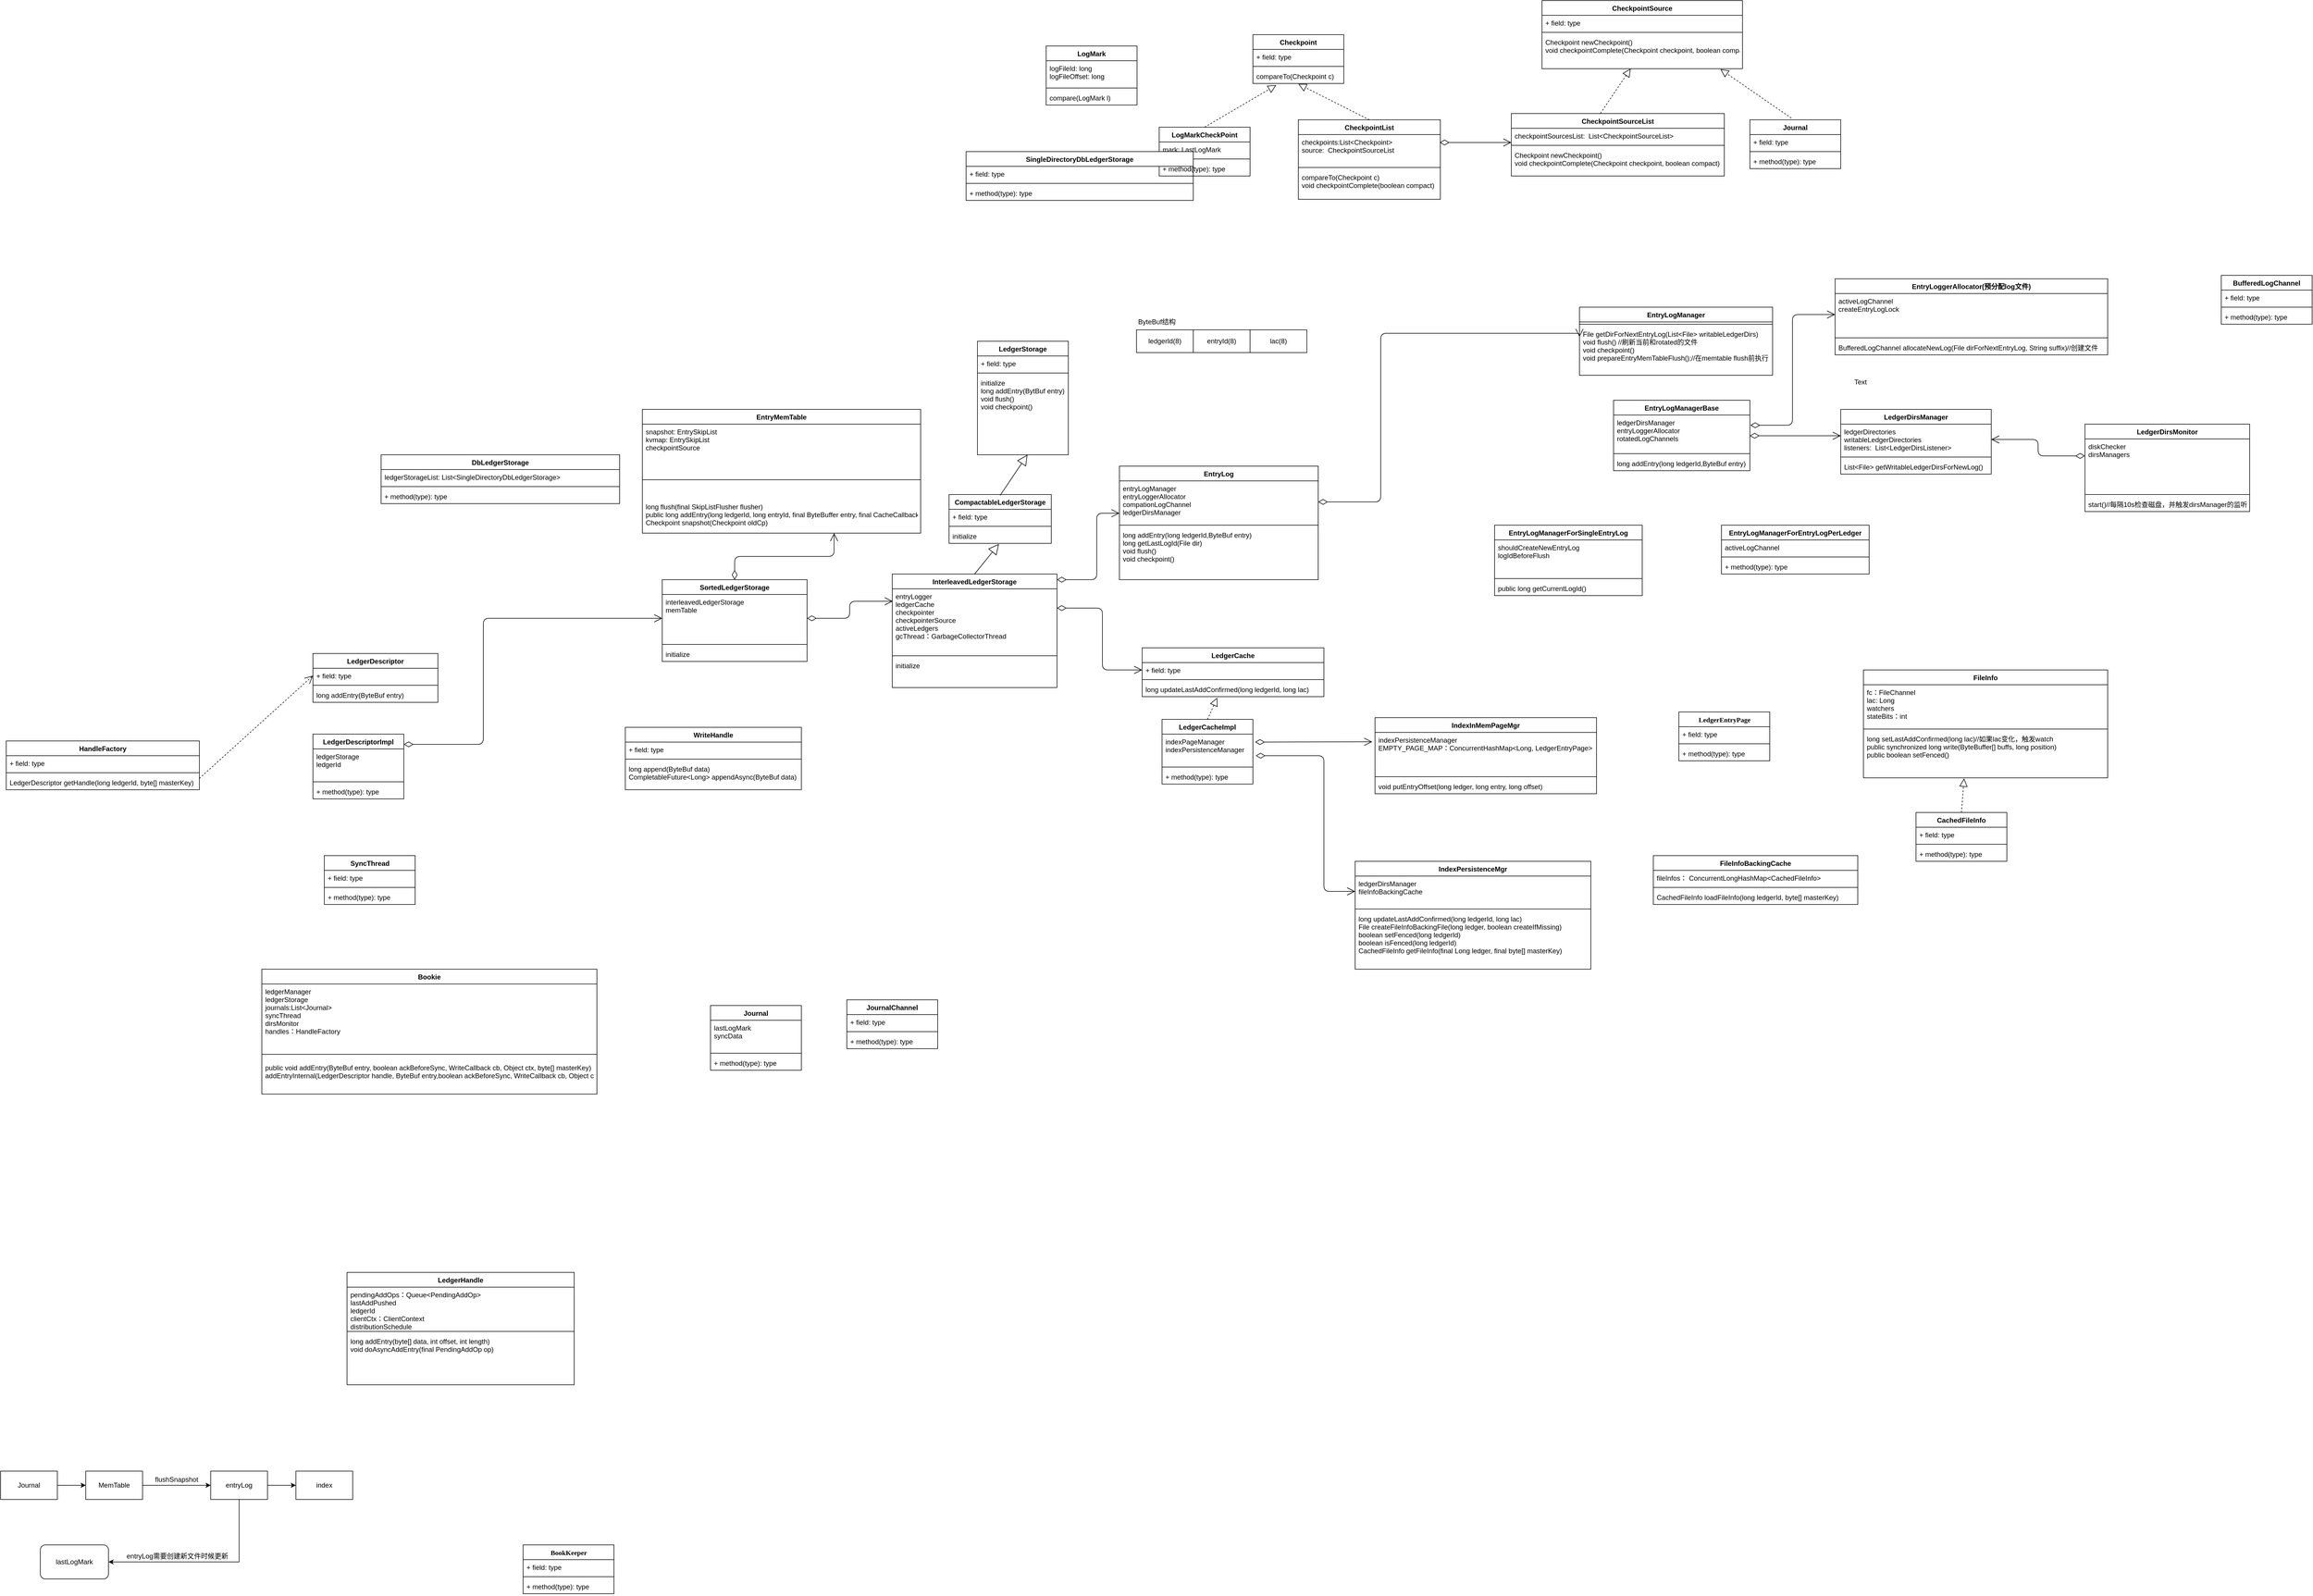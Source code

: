 <mxfile version="12.2.3" type="github" pages="1">
  <diagram id="bo_fu6kjIm6VQUlNU3Ol" name="Page-1">
    <mxGraphModel dx="2586" dy="1666" grid="1" gridSize="10" guides="1" tooltips="1" connect="1" arrows="1" fold="1" page="1" pageScale="1" pageWidth="827" pageHeight="1169" math="0" shadow="0">
      <root>
        <mxCell id="0"/>
        <mxCell id="1" parent="0"/>
        <mxCell id="V-iGmPCxZ_tZtfFWMEnv-1" value="Bookie" style="swimlane;fontStyle=1;align=center;verticalAlign=top;childLayout=stackLayout;horizontal=1;startSize=26;horizontalStack=0;resizeParent=1;resizeParentMax=0;resizeLast=0;collapsible=1;marginBottom=0;" vertex="1" parent="1">
          <mxGeometry x="-600" y="886" width="590" height="220" as="geometry"/>
        </mxCell>
        <mxCell id="V-iGmPCxZ_tZtfFWMEnv-2" value="ledgerManager&#xa;ledgerStorage&#xa;journals:List&lt;Journal&gt;&#xa;syncThread&#xa;dirsMonitor&#xa;handles：HandleFactory" style="text;strokeColor=none;fillColor=none;align=left;verticalAlign=top;spacingLeft=4;spacingRight=4;overflow=hidden;rotatable=0;points=[[0,0.5],[1,0.5]];portConstraint=eastwest;" vertex="1" parent="V-iGmPCxZ_tZtfFWMEnv-1">
          <mxGeometry y="26" width="590" height="114" as="geometry"/>
        </mxCell>
        <mxCell id="V-iGmPCxZ_tZtfFWMEnv-3" value="" style="line;strokeWidth=1;fillColor=none;align=left;verticalAlign=middle;spacingTop=-1;spacingLeft=3;spacingRight=3;rotatable=0;labelPosition=right;points=[];portConstraint=eastwest;" vertex="1" parent="V-iGmPCxZ_tZtfFWMEnv-1">
          <mxGeometry y="140" width="590" height="20" as="geometry"/>
        </mxCell>
        <mxCell id="V-iGmPCxZ_tZtfFWMEnv-4" value="public void addEntry(ByteBuf entry, boolean ackBeforeSync, WriteCallback cb, Object ctx, byte[] masterKey)&#xa;addEntryInternal(LedgerDescriptor handle, ByteBuf entry,boolean ackBeforeSync, WriteCallback cb, Object ctx, byte[] masterKey)" style="text;strokeColor=none;fillColor=none;align=left;verticalAlign=top;spacingLeft=4;spacingRight=4;overflow=hidden;rotatable=0;points=[[0,0.5],[1,0.5]];portConstraint=eastwest;" vertex="1" parent="V-iGmPCxZ_tZtfFWMEnv-1">
          <mxGeometry y="160" width="590" height="60" as="geometry"/>
        </mxCell>
        <mxCell id="V-iGmPCxZ_tZtfFWMEnv-5" value="LedgerStorage" style="swimlane;fontStyle=1;align=center;verticalAlign=top;childLayout=stackLayout;horizontal=1;startSize=26;horizontalStack=0;resizeParent=1;resizeParentMax=0;resizeLast=0;collapsible=1;marginBottom=0;" vertex="1" parent="1">
          <mxGeometry x="660" y="-220" width="160" height="200" as="geometry"/>
        </mxCell>
        <mxCell id="V-iGmPCxZ_tZtfFWMEnv-6" value="+ field: type" style="text;strokeColor=none;fillColor=none;align=left;verticalAlign=top;spacingLeft=4;spacingRight=4;overflow=hidden;rotatable=0;points=[[0,0.5],[1,0.5]];portConstraint=eastwest;" vertex="1" parent="V-iGmPCxZ_tZtfFWMEnv-5">
          <mxGeometry y="26" width="160" height="26" as="geometry"/>
        </mxCell>
        <mxCell id="V-iGmPCxZ_tZtfFWMEnv-7" value="" style="line;strokeWidth=1;fillColor=none;align=left;verticalAlign=middle;spacingTop=-1;spacingLeft=3;spacingRight=3;rotatable=0;labelPosition=right;points=[];portConstraint=eastwest;" vertex="1" parent="V-iGmPCxZ_tZtfFWMEnv-5">
          <mxGeometry y="52" width="160" height="8" as="geometry"/>
        </mxCell>
        <mxCell id="V-iGmPCxZ_tZtfFWMEnv-8" value="initialize&#xa;long addEntry(BytBuf entry)&#xa;void flush()&#xa;void checkpoint()" style="text;strokeColor=none;fillColor=none;align=left;verticalAlign=top;spacingLeft=4;spacingRight=4;overflow=hidden;rotatable=0;points=[[0,0.5],[1,0.5]];portConstraint=eastwest;" vertex="1" parent="V-iGmPCxZ_tZtfFWMEnv-5">
          <mxGeometry y="60" width="160" height="140" as="geometry"/>
        </mxCell>
        <mxCell id="V-iGmPCxZ_tZtfFWMEnv-9" value="InterleavedLedgerStorage" style="swimlane;fontStyle=1;align=center;verticalAlign=top;childLayout=stackLayout;horizontal=1;startSize=26;horizontalStack=0;resizeParent=1;resizeParentMax=0;resizeLast=0;collapsible=1;marginBottom=0;" vertex="1" parent="1">
          <mxGeometry x="510" y="190" width="290" height="200" as="geometry"/>
        </mxCell>
        <mxCell id="V-iGmPCxZ_tZtfFWMEnv-10" value="entryLogger&#xa;ledgerCache&#xa;checkpointer&#xa;checkpointerSource&#xa;activeLedgers&#xa;gcThread：GarbageCollectorThread" style="text;strokeColor=none;fillColor=none;align=left;verticalAlign=top;spacingLeft=4;spacingRight=4;overflow=hidden;rotatable=0;points=[[0,0.5],[1,0.5]];portConstraint=eastwest;" vertex="1" parent="V-iGmPCxZ_tZtfFWMEnv-9">
          <mxGeometry y="26" width="290" height="114" as="geometry"/>
        </mxCell>
        <mxCell id="V-iGmPCxZ_tZtfFWMEnv-11" value="" style="line;strokeWidth=1;fillColor=none;align=left;verticalAlign=middle;spacingTop=-1;spacingLeft=3;spacingRight=3;rotatable=0;labelPosition=right;points=[];portConstraint=eastwest;" vertex="1" parent="V-iGmPCxZ_tZtfFWMEnv-9">
          <mxGeometry y="140" width="290" height="8" as="geometry"/>
        </mxCell>
        <mxCell id="V-iGmPCxZ_tZtfFWMEnv-12" value="initialize" style="text;strokeColor=none;fillColor=none;align=left;verticalAlign=top;spacingLeft=4;spacingRight=4;overflow=hidden;rotatable=0;points=[[0,0.5],[1,0.5]];portConstraint=eastwest;" vertex="1" parent="V-iGmPCxZ_tZtfFWMEnv-9">
          <mxGeometry y="148" width="290" height="52" as="geometry"/>
        </mxCell>
        <mxCell id="V-iGmPCxZ_tZtfFWMEnv-13" value="" style="endArrow=block;endSize=16;endFill=0;html=1;exitX=0.5;exitY=0;exitDx=0;exitDy=0;entryX=0.488;entryY=1.038;entryDx=0;entryDy=0;entryPerimeter=0;" edge="1" parent="1" source="V-iGmPCxZ_tZtfFWMEnv-9" target="V-iGmPCxZ_tZtfFWMEnv-23">
          <mxGeometry width="160" relative="1" as="geometry">
            <mxPoint x="340" y="390" as="sourcePoint"/>
            <mxPoint x="711" y="130" as="targetPoint"/>
          </mxGeometry>
        </mxCell>
        <mxCell id="V-iGmPCxZ_tZtfFWMEnv-16" value="EntryLog" style="swimlane;fontStyle=1;align=center;verticalAlign=top;childLayout=stackLayout;horizontal=1;startSize=26;horizontalStack=0;resizeParent=1;resizeParentMax=0;resizeLast=0;collapsible=1;marginBottom=0;" vertex="1" parent="1">
          <mxGeometry x="910" width="350" height="200" as="geometry"/>
        </mxCell>
        <mxCell id="V-iGmPCxZ_tZtfFWMEnv-17" value="entryLogManager&#xa;entryLoggerAllocator&#xa;compationLogChannel&#xa;ledgerDirsManager" style="text;strokeColor=none;fillColor=none;align=left;verticalAlign=top;spacingLeft=4;spacingRight=4;overflow=hidden;rotatable=0;points=[[0,0.5],[1,0.5]];portConstraint=eastwest;" vertex="1" parent="V-iGmPCxZ_tZtfFWMEnv-16">
          <mxGeometry y="26" width="350" height="74" as="geometry"/>
        </mxCell>
        <mxCell id="V-iGmPCxZ_tZtfFWMEnv-18" value="" style="line;strokeWidth=1;fillColor=none;align=left;verticalAlign=middle;spacingTop=-1;spacingLeft=3;spacingRight=3;rotatable=0;labelPosition=right;points=[];portConstraint=eastwest;" vertex="1" parent="V-iGmPCxZ_tZtfFWMEnv-16">
          <mxGeometry y="100" width="350" height="8" as="geometry"/>
        </mxCell>
        <mxCell id="V-iGmPCxZ_tZtfFWMEnv-19" value="long addEntry(long ledgerId,ByteBuf entry)&#xa; long getLastLogId(File dir)&#xa;void flush()&#xa;void checkpoint()&#xa;" style="text;strokeColor=none;fillColor=none;align=left;verticalAlign=top;spacingLeft=4;spacingRight=4;overflow=hidden;rotatable=0;points=[[0,0.5],[1,0.5]];portConstraint=eastwest;" vertex="1" parent="V-iGmPCxZ_tZtfFWMEnv-16">
          <mxGeometry y="108" width="350" height="92" as="geometry"/>
        </mxCell>
        <mxCell id="V-iGmPCxZ_tZtfFWMEnv-20" value="CompactableLedgerStorage" style="swimlane;fontStyle=1;align=center;verticalAlign=top;childLayout=stackLayout;horizontal=1;startSize=26;horizontalStack=0;resizeParent=1;resizeParentMax=0;resizeLast=0;collapsible=1;marginBottom=0;" vertex="1" parent="1">
          <mxGeometry x="610" y="50" width="180" height="86" as="geometry"/>
        </mxCell>
        <mxCell id="V-iGmPCxZ_tZtfFWMEnv-21" value="+ field: type" style="text;strokeColor=none;fillColor=none;align=left;verticalAlign=top;spacingLeft=4;spacingRight=4;overflow=hidden;rotatable=0;points=[[0,0.5],[1,0.5]];portConstraint=eastwest;" vertex="1" parent="V-iGmPCxZ_tZtfFWMEnv-20">
          <mxGeometry y="26" width="180" height="26" as="geometry"/>
        </mxCell>
        <mxCell id="V-iGmPCxZ_tZtfFWMEnv-22" value="" style="line;strokeWidth=1;fillColor=none;align=left;verticalAlign=middle;spacingTop=-1;spacingLeft=3;spacingRight=3;rotatable=0;labelPosition=right;points=[];portConstraint=eastwest;" vertex="1" parent="V-iGmPCxZ_tZtfFWMEnv-20">
          <mxGeometry y="52" width="180" height="8" as="geometry"/>
        </mxCell>
        <mxCell id="V-iGmPCxZ_tZtfFWMEnv-23" value="initialize" style="text;strokeColor=none;fillColor=none;align=left;verticalAlign=top;spacingLeft=4;spacingRight=4;overflow=hidden;rotatable=0;points=[[0,0.5],[1,0.5]];portConstraint=eastwest;" vertex="1" parent="V-iGmPCxZ_tZtfFWMEnv-20">
          <mxGeometry y="60" width="180" height="26" as="geometry"/>
        </mxCell>
        <mxCell id="V-iGmPCxZ_tZtfFWMEnv-24" value="" style="endArrow=block;endSize=16;endFill=0;html=1;exitX=0.5;exitY=0;exitDx=0;exitDy=0;entryX=0.55;entryY=1;entryDx=0;entryDy=0;entryPerimeter=0;" edge="1" parent="1" target="V-iGmPCxZ_tZtfFWMEnv-8">
          <mxGeometry width="160" relative="1" as="geometry">
            <mxPoint x="700" y="51.5" as="sourcePoint"/>
            <mxPoint x="730" y="-40" as="targetPoint"/>
          </mxGeometry>
        </mxCell>
        <mxCell id="V-iGmPCxZ_tZtfFWMEnv-25" value="ledgerId(8)" style="rounded=0;whiteSpace=wrap;html=1;" vertex="1" parent="1">
          <mxGeometry x="940" y="-240" width="100" height="40" as="geometry"/>
        </mxCell>
        <mxCell id="V-iGmPCxZ_tZtfFWMEnv-26" value="ByteBuf结构" style="text;html=1;resizable=0;points=[];autosize=1;align=left;verticalAlign=top;spacingTop=-4;" vertex="1" parent="1">
          <mxGeometry x="941" y="-264" width="80" height="20" as="geometry"/>
        </mxCell>
        <mxCell id="V-iGmPCxZ_tZtfFWMEnv-27" value="entryId(8)" style="rounded=0;whiteSpace=wrap;html=1;" vertex="1" parent="1">
          <mxGeometry x="1040" y="-240" width="100" height="40" as="geometry"/>
        </mxCell>
        <mxCell id="V-iGmPCxZ_tZtfFWMEnv-28" value="lac(8)" style="rounded=0;whiteSpace=wrap;html=1;" vertex="1" parent="1">
          <mxGeometry x="1140" y="-240" width="100" height="40" as="geometry"/>
        </mxCell>
        <mxCell id="V-iGmPCxZ_tZtfFWMEnv-29" value="EntryLogManagerBase" style="swimlane;fontStyle=1;align=center;verticalAlign=top;childLayout=stackLayout;horizontal=1;startSize=26;horizontalStack=0;resizeParent=1;resizeParentMax=0;resizeLast=0;collapsible=1;marginBottom=0;" vertex="1" parent="1">
          <mxGeometry x="1780" y="-116" width="240" height="124" as="geometry"/>
        </mxCell>
        <mxCell id="V-iGmPCxZ_tZtfFWMEnv-30" value="ledgerDirsManager&#xa;entryLoggerAllocator&#xa;rotatedLogChannels&#xa;" style="text;strokeColor=none;fillColor=none;align=left;verticalAlign=top;spacingLeft=4;spacingRight=4;overflow=hidden;rotatable=0;points=[[0,0.5],[1,0.5]];portConstraint=eastwest;" vertex="1" parent="V-iGmPCxZ_tZtfFWMEnv-29">
          <mxGeometry y="26" width="240" height="64" as="geometry"/>
        </mxCell>
        <mxCell id="V-iGmPCxZ_tZtfFWMEnv-50" value="" style="endArrow=open;html=1;endSize=12;startArrow=diamondThin;startSize=14;startFill=0;edgeStyle=orthogonalEdgeStyle;align=left;verticalAlign=bottom;" edge="1" parent="V-iGmPCxZ_tZtfFWMEnv-29">
          <mxGeometry x="-1" y="3" relative="1" as="geometry">
            <mxPoint x="240" y="62.5" as="sourcePoint"/>
            <mxPoint x="400" y="62.5" as="targetPoint"/>
          </mxGeometry>
        </mxCell>
        <mxCell id="V-iGmPCxZ_tZtfFWMEnv-31" value="" style="line;strokeWidth=1;fillColor=none;align=left;verticalAlign=middle;spacingTop=-1;spacingLeft=3;spacingRight=3;rotatable=0;labelPosition=right;points=[];portConstraint=eastwest;" vertex="1" parent="V-iGmPCxZ_tZtfFWMEnv-29">
          <mxGeometry y="90" width="240" height="8" as="geometry"/>
        </mxCell>
        <mxCell id="V-iGmPCxZ_tZtfFWMEnv-32" value="long addEntry(long ledgerId,ByteBuf entry)" style="text;strokeColor=none;fillColor=none;align=left;verticalAlign=top;spacingLeft=4;spacingRight=4;overflow=hidden;rotatable=0;points=[[0,0.5],[1,0.5]];portConstraint=eastwest;" vertex="1" parent="V-iGmPCxZ_tZtfFWMEnv-29">
          <mxGeometry y="98" width="240" height="26" as="geometry"/>
        </mxCell>
        <mxCell id="V-iGmPCxZ_tZtfFWMEnv-33" value="EntryLogManagerForEntryLogPerLedger" style="swimlane;fontStyle=1;align=center;verticalAlign=top;childLayout=stackLayout;horizontal=1;startSize=26;horizontalStack=0;resizeParent=1;resizeParentMax=0;resizeLast=0;collapsible=1;marginBottom=0;" vertex="1" parent="1">
          <mxGeometry x="1970" y="104" width="260" height="86" as="geometry"/>
        </mxCell>
        <mxCell id="V-iGmPCxZ_tZtfFWMEnv-34" value="activeLogChannel" style="text;strokeColor=none;fillColor=none;align=left;verticalAlign=top;spacingLeft=4;spacingRight=4;overflow=hidden;rotatable=0;points=[[0,0.5],[1,0.5]];portConstraint=eastwest;" vertex="1" parent="V-iGmPCxZ_tZtfFWMEnv-33">
          <mxGeometry y="26" width="260" height="26" as="geometry"/>
        </mxCell>
        <mxCell id="V-iGmPCxZ_tZtfFWMEnv-35" value="" style="line;strokeWidth=1;fillColor=none;align=left;verticalAlign=middle;spacingTop=-1;spacingLeft=3;spacingRight=3;rotatable=0;labelPosition=right;points=[];portConstraint=eastwest;" vertex="1" parent="V-iGmPCxZ_tZtfFWMEnv-33">
          <mxGeometry y="52" width="260" height="8" as="geometry"/>
        </mxCell>
        <mxCell id="V-iGmPCxZ_tZtfFWMEnv-36" value="+ method(type): type" style="text;strokeColor=none;fillColor=none;align=left;verticalAlign=top;spacingLeft=4;spacingRight=4;overflow=hidden;rotatable=0;points=[[0,0.5],[1,0.5]];portConstraint=eastwest;" vertex="1" parent="V-iGmPCxZ_tZtfFWMEnv-33">
          <mxGeometry y="60" width="260" height="26" as="geometry"/>
        </mxCell>
        <mxCell id="V-iGmPCxZ_tZtfFWMEnv-37" value="EntryLogManagerForSingleEntryLog" style="swimlane;fontStyle=1;align=center;verticalAlign=top;childLayout=stackLayout;horizontal=1;startSize=26;horizontalStack=0;resizeParent=1;resizeParentMax=0;resizeLast=0;collapsible=1;marginBottom=0;" vertex="1" parent="1">
          <mxGeometry x="1570.5" y="104" width="260" height="124" as="geometry"/>
        </mxCell>
        <mxCell id="V-iGmPCxZ_tZtfFWMEnv-38" value="shouldCreateNewEntryLog&#xa;logIdBeforeFlush" style="text;strokeColor=none;fillColor=none;align=left;verticalAlign=top;spacingLeft=4;spacingRight=4;overflow=hidden;rotatable=0;points=[[0,0.5],[1,0.5]];portConstraint=eastwest;" vertex="1" parent="V-iGmPCxZ_tZtfFWMEnv-37">
          <mxGeometry y="26" width="260" height="64" as="geometry"/>
        </mxCell>
        <mxCell id="V-iGmPCxZ_tZtfFWMEnv-39" value="" style="line;strokeWidth=1;fillColor=none;align=left;verticalAlign=middle;spacingTop=-1;spacingLeft=3;spacingRight=3;rotatable=0;labelPosition=right;points=[];portConstraint=eastwest;" vertex="1" parent="V-iGmPCxZ_tZtfFWMEnv-37">
          <mxGeometry y="90" width="260" height="8" as="geometry"/>
        </mxCell>
        <mxCell id="V-iGmPCxZ_tZtfFWMEnv-40" value="public long getCurrentLogId()" style="text;strokeColor=none;fillColor=none;align=left;verticalAlign=top;spacingLeft=4;spacingRight=4;overflow=hidden;rotatable=0;points=[[0,0.5],[1,0.5]];portConstraint=eastwest;" vertex="1" parent="V-iGmPCxZ_tZtfFWMEnv-37">
          <mxGeometry y="98" width="260" height="26" as="geometry"/>
        </mxCell>
        <mxCell id="V-iGmPCxZ_tZtfFWMEnv-41" value="EntryLoggerAllocator(预分配log文件)&#xa;" style="swimlane;fontStyle=1;align=center;verticalAlign=top;childLayout=stackLayout;horizontal=1;startSize=26;horizontalStack=0;resizeParent=1;resizeParentMax=0;resizeLast=0;collapsible=1;marginBottom=0;" vertex="1" parent="1">
          <mxGeometry x="2170" y="-330" width="480" height="134" as="geometry"/>
        </mxCell>
        <mxCell id="V-iGmPCxZ_tZtfFWMEnv-42" value="activeLogChannel&#xa;createEntryLogLock" style="text;strokeColor=none;fillColor=none;align=left;verticalAlign=top;spacingLeft=4;spacingRight=4;overflow=hidden;rotatable=0;points=[[0,0.5],[1,0.5]];portConstraint=eastwest;" vertex="1" parent="V-iGmPCxZ_tZtfFWMEnv-41">
          <mxGeometry y="26" width="480" height="74" as="geometry"/>
        </mxCell>
        <mxCell id="V-iGmPCxZ_tZtfFWMEnv-43" value="" style="line;strokeWidth=1;fillColor=none;align=left;verticalAlign=middle;spacingTop=-1;spacingLeft=3;spacingRight=3;rotatable=0;labelPosition=right;points=[];portConstraint=eastwest;" vertex="1" parent="V-iGmPCxZ_tZtfFWMEnv-41">
          <mxGeometry y="100" width="480" height="8" as="geometry"/>
        </mxCell>
        <mxCell id="V-iGmPCxZ_tZtfFWMEnv-44" value="BufferedLogChannel allocateNewLog(File dirForNextEntryLog, String suffix)//创建文件" style="text;strokeColor=none;fillColor=none;align=left;verticalAlign=top;spacingLeft=4;spacingRight=4;overflow=hidden;rotatable=0;points=[[0,0.5],[1,0.5]];portConstraint=eastwest;" vertex="1" parent="V-iGmPCxZ_tZtfFWMEnv-41">
          <mxGeometry y="108" width="480" height="26" as="geometry"/>
        </mxCell>
        <mxCell id="V-iGmPCxZ_tZtfFWMEnv-45" value="LedgerDirsManager" style="swimlane;fontStyle=1;align=center;verticalAlign=top;childLayout=stackLayout;horizontal=1;startSize=26;horizontalStack=0;resizeParent=1;resizeParentMax=0;resizeLast=0;collapsible=1;marginBottom=0;" vertex="1" parent="1">
          <mxGeometry x="2180" y="-100" width="265" height="114" as="geometry"/>
        </mxCell>
        <mxCell id="V-iGmPCxZ_tZtfFWMEnv-46" value="ledgerDirectories&#xa;writableLedgerDirectories&#xa;listeners:  List&lt;LedgerDirsListener&gt;" style="text;strokeColor=none;fillColor=none;align=left;verticalAlign=top;spacingLeft=4;spacingRight=4;overflow=hidden;rotatable=0;points=[[0,0.5],[1,0.5]];portConstraint=eastwest;" vertex="1" parent="V-iGmPCxZ_tZtfFWMEnv-45">
          <mxGeometry y="26" width="265" height="54" as="geometry"/>
        </mxCell>
        <mxCell id="V-iGmPCxZ_tZtfFWMEnv-47" value="" style="line;strokeWidth=1;fillColor=none;align=left;verticalAlign=middle;spacingTop=-1;spacingLeft=3;spacingRight=3;rotatable=0;labelPosition=right;points=[];portConstraint=eastwest;" vertex="1" parent="V-iGmPCxZ_tZtfFWMEnv-45">
          <mxGeometry y="80" width="265" height="8" as="geometry"/>
        </mxCell>
        <mxCell id="V-iGmPCxZ_tZtfFWMEnv-48" value=" List&lt;File&gt; getWritableLedgerDirsForNewLog()" style="text;strokeColor=none;fillColor=none;align=left;verticalAlign=top;spacingLeft=4;spacingRight=4;overflow=hidden;rotatable=0;points=[[0,0.5],[1,0.5]];portConstraint=eastwest;" vertex="1" parent="V-iGmPCxZ_tZtfFWMEnv-45">
          <mxGeometry y="88" width="265" height="26" as="geometry"/>
        </mxCell>
        <mxCell id="V-iGmPCxZ_tZtfFWMEnv-49" value="" style="endArrow=open;html=1;endSize=12;startArrow=diamondThin;startSize=14;startFill=0;edgeStyle=orthogonalEdgeStyle;align=left;verticalAlign=bottom;exitX=1.004;exitY=0.281;exitDx=0;exitDy=0;exitPerimeter=0;entryX=0;entryY=0.5;entryDx=0;entryDy=0;" edge="1" parent="1" source="V-iGmPCxZ_tZtfFWMEnv-30" target="V-iGmPCxZ_tZtfFWMEnv-42">
          <mxGeometry x="-1" y="3" relative="1" as="geometry">
            <mxPoint x="1990" y="-280" as="sourcePoint"/>
            <mxPoint x="2150" y="-280" as="targetPoint"/>
          </mxGeometry>
        </mxCell>
        <mxCell id="V-iGmPCxZ_tZtfFWMEnv-59" value="EntryLogManager" style="swimlane;fontStyle=1;align=center;verticalAlign=top;childLayout=stackLayout;horizontal=1;startSize=26;horizontalStack=0;resizeParent=1;resizeParentMax=0;resizeLast=0;collapsible=1;marginBottom=0;" vertex="1" parent="1">
          <mxGeometry x="1720" y="-280" width="340" height="120" as="geometry"/>
        </mxCell>
        <mxCell id="V-iGmPCxZ_tZtfFWMEnv-61" value="" style="line;strokeWidth=1;fillColor=none;align=left;verticalAlign=middle;spacingTop=-1;spacingLeft=3;spacingRight=3;rotatable=0;labelPosition=right;points=[];portConstraint=eastwest;" vertex="1" parent="V-iGmPCxZ_tZtfFWMEnv-59">
          <mxGeometry y="26" width="340" height="8" as="geometry"/>
        </mxCell>
        <mxCell id="V-iGmPCxZ_tZtfFWMEnv-62" value="File getDirForNextEntryLog(List&lt;File&gt; writableLedgerDirs)&#xa;void flush() //刷新当前和rotated的文件&#xa;void checkpoint()&#xa;void prepareEntryMemTableFlush();//在memtable flush前执行" style="text;strokeColor=none;fillColor=none;align=left;verticalAlign=top;spacingLeft=4;spacingRight=4;overflow=hidden;rotatable=0;points=[[0,0.5],[1,0.5]];portConstraint=eastwest;" vertex="1" parent="V-iGmPCxZ_tZtfFWMEnv-59">
          <mxGeometry y="34" width="340" height="86" as="geometry"/>
        </mxCell>
        <mxCell id="V-iGmPCxZ_tZtfFWMEnv-71" value="BufferedLogChannel" style="swimlane;fontStyle=1;align=center;verticalAlign=top;childLayout=stackLayout;horizontal=1;startSize=26;horizontalStack=0;resizeParent=1;resizeParentMax=0;resizeLast=0;collapsible=1;marginBottom=0;" vertex="1" parent="1">
          <mxGeometry x="2850" y="-336" width="160" height="86" as="geometry"/>
        </mxCell>
        <mxCell id="V-iGmPCxZ_tZtfFWMEnv-72" value="+ field: type" style="text;strokeColor=none;fillColor=none;align=left;verticalAlign=top;spacingLeft=4;spacingRight=4;overflow=hidden;rotatable=0;points=[[0,0.5],[1,0.5]];portConstraint=eastwest;" vertex="1" parent="V-iGmPCxZ_tZtfFWMEnv-71">
          <mxGeometry y="26" width="160" height="26" as="geometry"/>
        </mxCell>
        <mxCell id="V-iGmPCxZ_tZtfFWMEnv-73" value="" style="line;strokeWidth=1;fillColor=none;align=left;verticalAlign=middle;spacingTop=-1;spacingLeft=3;spacingRight=3;rotatable=0;labelPosition=right;points=[];portConstraint=eastwest;" vertex="1" parent="V-iGmPCxZ_tZtfFWMEnv-71">
          <mxGeometry y="52" width="160" height="8" as="geometry"/>
        </mxCell>
        <mxCell id="V-iGmPCxZ_tZtfFWMEnv-74" value="+ method(type): type" style="text;strokeColor=none;fillColor=none;align=left;verticalAlign=top;spacingLeft=4;spacingRight=4;overflow=hidden;rotatable=0;points=[[0,0.5],[1,0.5]];portConstraint=eastwest;" vertex="1" parent="V-iGmPCxZ_tZtfFWMEnv-71">
          <mxGeometry y="60" width="160" height="26" as="geometry"/>
        </mxCell>
        <mxCell id="V-iGmPCxZ_tZtfFWMEnv-75" value="LedgerDirsMonitor" style="swimlane;fontStyle=1;align=center;verticalAlign=top;childLayout=stackLayout;horizontal=1;startSize=26;horizontalStack=0;resizeParent=1;resizeParentMax=0;resizeLast=0;collapsible=1;marginBottom=0;" vertex="1" parent="1">
          <mxGeometry x="2610" y="-74" width="290" height="154" as="geometry"/>
        </mxCell>
        <mxCell id="V-iGmPCxZ_tZtfFWMEnv-76" value="diskChecker&#xa;dirsManagers" style="text;strokeColor=none;fillColor=none;align=left;verticalAlign=top;spacingLeft=4;spacingRight=4;overflow=hidden;rotatable=0;points=[[0,0.5],[1,0.5]];portConstraint=eastwest;" vertex="1" parent="V-iGmPCxZ_tZtfFWMEnv-75">
          <mxGeometry y="26" width="290" height="94" as="geometry"/>
        </mxCell>
        <mxCell id="V-iGmPCxZ_tZtfFWMEnv-77" value="" style="line;strokeWidth=1;fillColor=none;align=left;verticalAlign=middle;spacingTop=-1;spacingLeft=3;spacingRight=3;rotatable=0;labelPosition=right;points=[];portConstraint=eastwest;" vertex="1" parent="V-iGmPCxZ_tZtfFWMEnv-75">
          <mxGeometry y="120" width="290" height="8" as="geometry"/>
        </mxCell>
        <mxCell id="V-iGmPCxZ_tZtfFWMEnv-78" value="start()//每隔10s检查磁盘，并触发dirsManager的监听器" style="text;strokeColor=none;fillColor=none;align=left;verticalAlign=top;spacingLeft=4;spacingRight=4;overflow=hidden;rotatable=0;points=[[0,0.5],[1,0.5]];portConstraint=eastwest;" vertex="1" parent="V-iGmPCxZ_tZtfFWMEnv-75">
          <mxGeometry y="128" width="290" height="26" as="geometry"/>
        </mxCell>
        <mxCell id="V-iGmPCxZ_tZtfFWMEnv-79" value="" style="endArrow=open;html=1;endSize=12;startArrow=diamondThin;startSize=14;startFill=0;edgeStyle=orthogonalEdgeStyle;align=left;verticalAlign=bottom;exitX=0;exitY=0.319;exitDx=0;exitDy=0;exitPerimeter=0;" edge="1" parent="1" source="V-iGmPCxZ_tZtfFWMEnv-76" target="V-iGmPCxZ_tZtfFWMEnv-46">
          <mxGeometry x="-1" y="3" relative="1" as="geometry">
            <mxPoint x="2490" y="90" as="sourcePoint"/>
            <mxPoint x="2650" y="90" as="targetPoint"/>
          </mxGeometry>
        </mxCell>
        <mxCell id="V-iGmPCxZ_tZtfFWMEnv-82" value="" style="endArrow=open;html=1;endSize=12;startArrow=diamondThin;startSize=14;startFill=0;edgeStyle=orthogonalEdgeStyle;align=left;verticalAlign=bottom;entryX=0;entryY=0.214;entryDx=0;entryDy=0;entryPerimeter=0;exitX=1;exitY=0.5;exitDx=0;exitDy=0;" edge="1" parent="1" source="V-iGmPCxZ_tZtfFWMEnv-17" target="V-iGmPCxZ_tZtfFWMEnv-62">
          <mxGeometry x="-1" y="3" relative="1" as="geometry">
            <mxPoint x="1320" y="100" as="sourcePoint"/>
            <mxPoint x="1600" y="-60" as="targetPoint"/>
            <Array as="points">
              <mxPoint x="1370" y="63"/>
              <mxPoint x="1370" y="-234"/>
              <mxPoint x="1720" y="-234"/>
            </Array>
          </mxGeometry>
        </mxCell>
        <mxCell id="V-iGmPCxZ_tZtfFWMEnv-83" value="CheckpointSource" style="swimlane;fontStyle=1;align=center;verticalAlign=top;childLayout=stackLayout;horizontal=1;startSize=26;horizontalStack=0;resizeParent=1;resizeParentMax=0;resizeLast=0;collapsible=1;marginBottom=0;" vertex="1" parent="1">
          <mxGeometry x="1654" y="-820" width="353" height="120" as="geometry"/>
        </mxCell>
        <mxCell id="V-iGmPCxZ_tZtfFWMEnv-84" value="+ field: type" style="text;strokeColor=none;fillColor=none;align=left;verticalAlign=top;spacingLeft=4;spacingRight=4;overflow=hidden;rotatable=0;points=[[0,0.5],[1,0.5]];portConstraint=eastwest;" vertex="1" parent="V-iGmPCxZ_tZtfFWMEnv-83">
          <mxGeometry y="26" width="353" height="26" as="geometry"/>
        </mxCell>
        <mxCell id="V-iGmPCxZ_tZtfFWMEnv-85" value="" style="line;strokeWidth=1;fillColor=none;align=left;verticalAlign=middle;spacingTop=-1;spacingLeft=3;spacingRight=3;rotatable=0;labelPosition=right;points=[];portConstraint=eastwest;" vertex="1" parent="V-iGmPCxZ_tZtfFWMEnv-83">
          <mxGeometry y="52" width="353" height="8" as="geometry"/>
        </mxCell>
        <mxCell id="V-iGmPCxZ_tZtfFWMEnv-86" value="Checkpoint newCheckpoint()&#xa;void checkpointComplete(Checkpoint checkpoint, boolean compact)" style="text;strokeColor=none;fillColor=none;align=left;verticalAlign=top;spacingLeft=4;spacingRight=4;overflow=hidden;rotatable=0;points=[[0,0.5],[1,0.5]];portConstraint=eastwest;" vertex="1" parent="V-iGmPCxZ_tZtfFWMEnv-83">
          <mxGeometry y="60" width="353" height="60" as="geometry"/>
        </mxCell>
        <mxCell id="V-iGmPCxZ_tZtfFWMEnv-87" value="CheckpointSourceList" style="swimlane;fontStyle=1;align=center;verticalAlign=top;childLayout=stackLayout;horizontal=1;startSize=26;horizontalStack=0;resizeParent=1;resizeParentMax=0;resizeLast=0;collapsible=1;marginBottom=0;" vertex="1" parent="1">
          <mxGeometry x="1600" y="-621" width="375" height="110" as="geometry"/>
        </mxCell>
        <mxCell id="V-iGmPCxZ_tZtfFWMEnv-88" value="checkpointSourcesList:  List&lt;CheckpointSourceList&gt;" style="text;strokeColor=none;fillColor=none;align=left;verticalAlign=top;spacingLeft=4;spacingRight=4;overflow=hidden;rotatable=0;points=[[0,0.5],[1,0.5]];portConstraint=eastwest;" vertex="1" parent="V-iGmPCxZ_tZtfFWMEnv-87">
          <mxGeometry y="26" width="375" height="26" as="geometry"/>
        </mxCell>
        <mxCell id="V-iGmPCxZ_tZtfFWMEnv-101" value="" style="endArrow=open;html=1;endSize=12;startArrow=diamondThin;startSize=14;startFill=0;edgeStyle=orthogonalEdgeStyle;align=left;verticalAlign=bottom;exitX=0.996;exitY=0.259;exitDx=0;exitDy=0;exitPerimeter=0;" edge="1" parent="V-iGmPCxZ_tZtfFWMEnv-87" source="V-iGmPCxZ_tZtfFWMEnv-96">
          <mxGeometry x="-1" y="3" relative="1" as="geometry">
            <mxPoint x="-120" y="51" as="sourcePoint"/>
            <mxPoint y="51" as="targetPoint"/>
          </mxGeometry>
        </mxCell>
        <mxCell id="V-iGmPCxZ_tZtfFWMEnv-89" value="" style="line;strokeWidth=1;fillColor=none;align=left;verticalAlign=middle;spacingTop=-1;spacingLeft=3;spacingRight=3;rotatable=0;labelPosition=right;points=[];portConstraint=eastwest;" vertex="1" parent="V-iGmPCxZ_tZtfFWMEnv-87">
          <mxGeometry y="52" width="375" height="8" as="geometry"/>
        </mxCell>
        <mxCell id="V-iGmPCxZ_tZtfFWMEnv-90" value="Checkpoint newCheckpoint()&#xa;void checkpointComplete(Checkpoint checkpoint, boolean compact)" style="text;strokeColor=none;fillColor=none;align=left;verticalAlign=top;spacingLeft=4;spacingRight=4;overflow=hidden;rotatable=0;points=[[0,0.5],[1,0.5]];portConstraint=eastwest;" vertex="1" parent="V-iGmPCxZ_tZtfFWMEnv-87">
          <mxGeometry y="60" width="375" height="50" as="geometry"/>
        </mxCell>
        <mxCell id="V-iGmPCxZ_tZtfFWMEnv-91" value="Checkpoint" style="swimlane;fontStyle=1;align=center;verticalAlign=top;childLayout=stackLayout;horizontal=1;startSize=26;horizontalStack=0;resizeParent=1;resizeParentMax=0;resizeLast=0;collapsible=1;marginBottom=0;" vertex="1" parent="1">
          <mxGeometry x="1145" y="-760" width="160" height="86" as="geometry"/>
        </mxCell>
        <mxCell id="V-iGmPCxZ_tZtfFWMEnv-92" value="+ field: type" style="text;strokeColor=none;fillColor=none;align=left;verticalAlign=top;spacingLeft=4;spacingRight=4;overflow=hidden;rotatable=0;points=[[0,0.5],[1,0.5]];portConstraint=eastwest;" vertex="1" parent="V-iGmPCxZ_tZtfFWMEnv-91">
          <mxGeometry y="26" width="160" height="26" as="geometry"/>
        </mxCell>
        <mxCell id="V-iGmPCxZ_tZtfFWMEnv-93" value="" style="line;strokeWidth=1;fillColor=none;align=left;verticalAlign=middle;spacingTop=-1;spacingLeft=3;spacingRight=3;rotatable=0;labelPosition=right;points=[];portConstraint=eastwest;" vertex="1" parent="V-iGmPCxZ_tZtfFWMEnv-91">
          <mxGeometry y="52" width="160" height="8" as="geometry"/>
        </mxCell>
        <mxCell id="V-iGmPCxZ_tZtfFWMEnv-94" value="compareTo(Checkpoint c)" style="text;strokeColor=none;fillColor=none;align=left;verticalAlign=top;spacingLeft=4;spacingRight=4;overflow=hidden;rotatable=0;points=[[0,0.5],[1,0.5]];portConstraint=eastwest;" vertex="1" parent="V-iGmPCxZ_tZtfFWMEnv-91">
          <mxGeometry y="60" width="160" height="26" as="geometry"/>
        </mxCell>
        <mxCell id="V-iGmPCxZ_tZtfFWMEnv-95" value="CheckpointList" style="swimlane;fontStyle=1;align=center;verticalAlign=top;childLayout=stackLayout;horizontal=1;startSize=26;horizontalStack=0;resizeParent=1;resizeParentMax=0;resizeLast=0;collapsible=1;marginBottom=0;" vertex="1" parent="1">
          <mxGeometry x="1225" y="-610" width="250" height="140" as="geometry"/>
        </mxCell>
        <mxCell id="V-iGmPCxZ_tZtfFWMEnv-96" value="checkpoints:List&lt;Checkpoint&gt;&#xa;source:  CheckpointSourceList" style="text;strokeColor=none;fillColor=none;align=left;verticalAlign=top;spacingLeft=4;spacingRight=4;overflow=hidden;rotatable=0;points=[[0,0.5],[1,0.5]];portConstraint=eastwest;" vertex="1" parent="V-iGmPCxZ_tZtfFWMEnv-95">
          <mxGeometry y="26" width="250" height="54" as="geometry"/>
        </mxCell>
        <mxCell id="V-iGmPCxZ_tZtfFWMEnv-97" value="" style="line;strokeWidth=1;fillColor=none;align=left;verticalAlign=middle;spacingTop=-1;spacingLeft=3;spacingRight=3;rotatable=0;labelPosition=right;points=[];portConstraint=eastwest;" vertex="1" parent="V-iGmPCxZ_tZtfFWMEnv-95">
          <mxGeometry y="80" width="250" height="8" as="geometry"/>
        </mxCell>
        <mxCell id="V-iGmPCxZ_tZtfFWMEnv-98" value="compareTo(Checkpoint c)&#xa;void checkpointComplete(boolean compact)" style="text;strokeColor=none;fillColor=none;align=left;verticalAlign=top;spacingLeft=4;spacingRight=4;overflow=hidden;rotatable=0;points=[[0,0.5],[1,0.5]];portConstraint=eastwest;" vertex="1" parent="V-iGmPCxZ_tZtfFWMEnv-95">
          <mxGeometry y="88" width="250" height="52" as="geometry"/>
        </mxCell>
        <mxCell id="V-iGmPCxZ_tZtfFWMEnv-99" value="" style="endArrow=block;dashed=1;endFill=0;endSize=12;html=1;entryX=0.5;entryY=1.038;entryDx=0;entryDy=0;entryPerimeter=0;exitX=0.5;exitY=0;exitDx=0;exitDy=0;" edge="1" parent="1" source="V-iGmPCxZ_tZtfFWMEnv-95" target="V-iGmPCxZ_tZtfFWMEnv-94">
          <mxGeometry width="160" relative="1" as="geometry">
            <mxPoint x="1080" y="-610" as="sourcePoint"/>
            <mxPoint x="1240" y="-610" as="targetPoint"/>
          </mxGeometry>
        </mxCell>
        <mxCell id="V-iGmPCxZ_tZtfFWMEnv-100" value="" style="endArrow=block;dashed=1;endFill=0;endSize=12;html=1;entryX=0.442;entryY=1;entryDx=0;entryDy=0;entryPerimeter=0;exitX=0.5;exitY=0;exitDx=0;exitDy=0;" edge="1" parent="1" target="V-iGmPCxZ_tZtfFWMEnv-86">
          <mxGeometry width="160" relative="1" as="geometry">
            <mxPoint x="1757" y="-621.5" as="sourcePoint"/>
            <mxPoint x="1757" y="-684.512" as="targetPoint"/>
          </mxGeometry>
        </mxCell>
        <mxCell id="V-iGmPCxZ_tZtfFWMEnv-102" value="Journal" style="swimlane;fontStyle=1;align=center;verticalAlign=top;childLayout=stackLayout;horizontal=1;startSize=26;horizontalStack=0;resizeParent=1;resizeParentMax=0;resizeLast=0;collapsible=1;marginBottom=0;" vertex="1" parent="1">
          <mxGeometry x="2020" y="-610" width="160" height="86" as="geometry"/>
        </mxCell>
        <mxCell id="V-iGmPCxZ_tZtfFWMEnv-103" value="+ field: type" style="text;strokeColor=none;fillColor=none;align=left;verticalAlign=top;spacingLeft=4;spacingRight=4;overflow=hidden;rotatable=0;points=[[0,0.5],[1,0.5]];portConstraint=eastwest;" vertex="1" parent="V-iGmPCxZ_tZtfFWMEnv-102">
          <mxGeometry y="26" width="160" height="26" as="geometry"/>
        </mxCell>
        <mxCell id="V-iGmPCxZ_tZtfFWMEnv-104" value="" style="line;strokeWidth=1;fillColor=none;align=left;verticalAlign=middle;spacingTop=-1;spacingLeft=3;spacingRight=3;rotatable=0;labelPosition=right;points=[];portConstraint=eastwest;" vertex="1" parent="V-iGmPCxZ_tZtfFWMEnv-102">
          <mxGeometry y="52" width="160" height="8" as="geometry"/>
        </mxCell>
        <mxCell id="V-iGmPCxZ_tZtfFWMEnv-105" value="+ method(type): type" style="text;strokeColor=none;fillColor=none;align=left;verticalAlign=top;spacingLeft=4;spacingRight=4;overflow=hidden;rotatable=0;points=[[0,0.5],[1,0.5]];portConstraint=eastwest;" vertex="1" parent="V-iGmPCxZ_tZtfFWMEnv-102">
          <mxGeometry y="60" width="160" height="26" as="geometry"/>
        </mxCell>
        <mxCell id="V-iGmPCxZ_tZtfFWMEnv-106" value="" style="endArrow=block;dashed=1;endFill=0;endSize=12;html=1;entryX=0.89;entryY=1.017;entryDx=0;entryDy=0;entryPerimeter=0;exitX=0.456;exitY=-0.035;exitDx=0;exitDy=0;exitPerimeter=0;" edge="1" parent="1" source="V-iGmPCxZ_tZtfFWMEnv-102" target="V-iGmPCxZ_tZtfFWMEnv-86">
          <mxGeometry width="160" relative="1" as="geometry">
            <mxPoint x="2040" y="-630" as="sourcePoint"/>
            <mxPoint x="1820.026" y="-690" as="targetPoint"/>
          </mxGeometry>
        </mxCell>
        <mxCell id="V-iGmPCxZ_tZtfFWMEnv-107" value="LogMarkCheckPoint" style="swimlane;fontStyle=1;align=center;verticalAlign=top;childLayout=stackLayout;horizontal=1;startSize=26;horizontalStack=0;resizeParent=1;resizeParentMax=0;resizeLast=0;collapsible=1;marginBottom=0;" vertex="1" parent="1">
          <mxGeometry x="980" y="-597" width="160" height="86" as="geometry"/>
        </mxCell>
        <mxCell id="V-iGmPCxZ_tZtfFWMEnv-108" value="mark: LastLogMark" style="text;strokeColor=none;fillColor=none;align=left;verticalAlign=top;spacingLeft=4;spacingRight=4;overflow=hidden;rotatable=0;points=[[0,0.5],[1,0.5]];portConstraint=eastwest;" vertex="1" parent="V-iGmPCxZ_tZtfFWMEnv-107">
          <mxGeometry y="26" width="160" height="26" as="geometry"/>
        </mxCell>
        <mxCell id="V-iGmPCxZ_tZtfFWMEnv-109" value="" style="line;strokeWidth=1;fillColor=none;align=left;verticalAlign=middle;spacingTop=-1;spacingLeft=3;spacingRight=3;rotatable=0;labelPosition=right;points=[];portConstraint=eastwest;" vertex="1" parent="V-iGmPCxZ_tZtfFWMEnv-107">
          <mxGeometry y="52" width="160" height="8" as="geometry"/>
        </mxCell>
        <mxCell id="V-iGmPCxZ_tZtfFWMEnv-110" value="+ method(type): type" style="text;strokeColor=none;fillColor=none;align=left;verticalAlign=top;spacingLeft=4;spacingRight=4;overflow=hidden;rotatable=0;points=[[0,0.5],[1,0.5]];portConstraint=eastwest;" vertex="1" parent="V-iGmPCxZ_tZtfFWMEnv-107">
          <mxGeometry y="60" width="160" height="26" as="geometry"/>
        </mxCell>
        <mxCell id="V-iGmPCxZ_tZtfFWMEnv-111" value="" style="endArrow=block;dashed=1;endFill=0;endSize=12;html=1;entryX=0.256;entryY=1.115;entryDx=0;entryDy=0;entryPerimeter=0;exitX=0.5;exitY=0;exitDx=0;exitDy=0;" edge="1" parent="1" target="V-iGmPCxZ_tZtfFWMEnv-94">
          <mxGeometry width="160" relative="1" as="geometry">
            <mxPoint x="1060" y="-597" as="sourcePoint"/>
            <mxPoint x="935" y="-660.012" as="targetPoint"/>
          </mxGeometry>
        </mxCell>
        <mxCell id="V-iGmPCxZ_tZtfFWMEnv-112" value="LogMark" style="swimlane;fontStyle=1;align=center;verticalAlign=top;childLayout=stackLayout;horizontal=1;startSize=26;horizontalStack=0;resizeParent=1;resizeParentMax=0;resizeLast=0;collapsible=1;marginBottom=0;" vertex="1" parent="1">
          <mxGeometry x="781" y="-740" width="160" height="104" as="geometry"/>
        </mxCell>
        <mxCell id="V-iGmPCxZ_tZtfFWMEnv-113" value="logFileId: long&#xa;logFileOffset: long" style="text;strokeColor=none;fillColor=none;align=left;verticalAlign=top;spacingLeft=4;spacingRight=4;overflow=hidden;rotatable=0;points=[[0,0.5],[1,0.5]];portConstraint=eastwest;" vertex="1" parent="V-iGmPCxZ_tZtfFWMEnv-112">
          <mxGeometry y="26" width="160" height="44" as="geometry"/>
        </mxCell>
        <mxCell id="V-iGmPCxZ_tZtfFWMEnv-114" value="" style="line;strokeWidth=1;fillColor=none;align=left;verticalAlign=middle;spacingTop=-1;spacingLeft=3;spacingRight=3;rotatable=0;labelPosition=right;points=[];portConstraint=eastwest;" vertex="1" parent="V-iGmPCxZ_tZtfFWMEnv-112">
          <mxGeometry y="70" width="160" height="8" as="geometry"/>
        </mxCell>
        <mxCell id="V-iGmPCxZ_tZtfFWMEnv-115" value="compare(LogMark l)" style="text;strokeColor=none;fillColor=none;align=left;verticalAlign=top;spacingLeft=4;spacingRight=4;overflow=hidden;rotatable=0;points=[[0,0.5],[1,0.5]];portConstraint=eastwest;" vertex="1" parent="V-iGmPCxZ_tZtfFWMEnv-112">
          <mxGeometry y="78" width="160" height="26" as="geometry"/>
        </mxCell>
        <mxCell id="V-iGmPCxZ_tZtfFWMEnv-116" value="Text" style="text;html=1;resizable=0;points=[];autosize=1;align=left;verticalAlign=top;spacingTop=-4;" vertex="1" parent="1">
          <mxGeometry x="2202" y="-158" width="40" height="20" as="geometry"/>
        </mxCell>
        <mxCell id="V-iGmPCxZ_tZtfFWMEnv-117" value="LedgerHandle" style="swimlane;fontStyle=1;align=center;verticalAlign=top;childLayout=stackLayout;horizontal=1;startSize=26;horizontalStack=0;resizeParent=1;resizeParentMax=0;resizeLast=0;collapsible=1;marginBottom=0;" vertex="1" parent="1">
          <mxGeometry x="-450" y="1420" width="400" height="198" as="geometry">
            <mxRectangle x="40" y="650" width="110" height="26" as="alternateBounds"/>
          </mxGeometry>
        </mxCell>
        <mxCell id="V-iGmPCxZ_tZtfFWMEnv-118" value="pendingAddOps：Queue&lt;PendingAddOp&gt;&#xa;lastAddPushed&#xa;ledgerId&#xa;clientCtx：ClientContext&#xa;distributionSchedule" style="text;strokeColor=none;fillColor=none;align=left;verticalAlign=top;spacingLeft=4;spacingRight=4;overflow=hidden;rotatable=0;points=[[0,0.5],[1,0.5]];portConstraint=eastwest;" vertex="1" parent="V-iGmPCxZ_tZtfFWMEnv-117">
          <mxGeometry y="26" width="400" height="74" as="geometry"/>
        </mxCell>
        <mxCell id="V-iGmPCxZ_tZtfFWMEnv-119" value="" style="line;strokeWidth=1;fillColor=none;align=left;verticalAlign=middle;spacingTop=-1;spacingLeft=3;spacingRight=3;rotatable=0;labelPosition=right;points=[];portConstraint=eastwest;" vertex="1" parent="V-iGmPCxZ_tZtfFWMEnv-117">
          <mxGeometry y="100" width="400" height="8" as="geometry"/>
        </mxCell>
        <mxCell id="V-iGmPCxZ_tZtfFWMEnv-120" value="long addEntry(byte[] data, int offset, int length)&#xa;void doAsyncAddEntry(final PendingAddOp op)" style="text;strokeColor=none;fillColor=none;align=left;verticalAlign=top;spacingLeft=4;spacingRight=4;overflow=hidden;rotatable=0;points=[[0,0.5],[1,0.5]];portConstraint=eastwest;" vertex="1" parent="V-iGmPCxZ_tZtfFWMEnv-117">
          <mxGeometry y="108" width="400" height="90" as="geometry"/>
        </mxCell>
        <mxCell id="V-iGmPCxZ_tZtfFWMEnv-125" value="WriteHandle" style="swimlane;fontStyle=1;align=center;verticalAlign=top;childLayout=stackLayout;horizontal=1;startSize=26;horizontalStack=0;resizeParent=1;resizeParentMax=0;resizeLast=0;collapsible=1;marginBottom=0;" vertex="1" parent="1">
          <mxGeometry x="40" y="460" width="310" height="110" as="geometry"/>
        </mxCell>
        <mxCell id="V-iGmPCxZ_tZtfFWMEnv-126" value="+ field: type" style="text;strokeColor=none;fillColor=none;align=left;verticalAlign=top;spacingLeft=4;spacingRight=4;overflow=hidden;rotatable=0;points=[[0,0.5],[1,0.5]];portConstraint=eastwest;" vertex="1" parent="V-iGmPCxZ_tZtfFWMEnv-125">
          <mxGeometry y="26" width="310" height="26" as="geometry"/>
        </mxCell>
        <mxCell id="V-iGmPCxZ_tZtfFWMEnv-127" value="" style="line;strokeWidth=1;fillColor=none;align=left;verticalAlign=middle;spacingTop=-1;spacingLeft=3;spacingRight=3;rotatable=0;labelPosition=right;points=[];portConstraint=eastwest;" vertex="1" parent="V-iGmPCxZ_tZtfFWMEnv-125">
          <mxGeometry y="52" width="310" height="8" as="geometry"/>
        </mxCell>
        <mxCell id="V-iGmPCxZ_tZtfFWMEnv-128" value="long append(ByteBuf data)&#xa;CompletableFuture&lt;Long&gt; appendAsync(ByteBuf data)" style="text;strokeColor=none;fillColor=none;align=left;verticalAlign=top;spacingLeft=4;spacingRight=4;overflow=hidden;rotatable=0;points=[[0,0.5],[1,0.5]];portConstraint=eastwest;" vertex="1" parent="V-iGmPCxZ_tZtfFWMEnv-125">
          <mxGeometry y="60" width="310" height="50" as="geometry"/>
        </mxCell>
        <mxCell id="V-iGmPCxZ_tZtfFWMEnv-129" value="Journal" style="swimlane;fontStyle=1;align=center;verticalAlign=top;childLayout=stackLayout;horizontal=1;startSize=26;horizontalStack=0;resizeParent=1;resizeParentMax=0;resizeLast=0;collapsible=1;marginBottom=0;" vertex="1" parent="1">
          <mxGeometry x="190" y="950" width="160" height="114" as="geometry"/>
        </mxCell>
        <mxCell id="V-iGmPCxZ_tZtfFWMEnv-130" value="lastLogMark&#xa;syncData" style="text;strokeColor=none;fillColor=none;align=left;verticalAlign=top;spacingLeft=4;spacingRight=4;overflow=hidden;rotatable=0;points=[[0,0.5],[1,0.5]];portConstraint=eastwest;" vertex="1" parent="V-iGmPCxZ_tZtfFWMEnv-129">
          <mxGeometry y="26" width="160" height="54" as="geometry"/>
        </mxCell>
        <mxCell id="V-iGmPCxZ_tZtfFWMEnv-131" value="" style="line;strokeWidth=1;fillColor=none;align=left;verticalAlign=middle;spacingTop=-1;spacingLeft=3;spacingRight=3;rotatable=0;labelPosition=right;points=[];portConstraint=eastwest;" vertex="1" parent="V-iGmPCxZ_tZtfFWMEnv-129">
          <mxGeometry y="80" width="160" height="8" as="geometry"/>
        </mxCell>
        <mxCell id="V-iGmPCxZ_tZtfFWMEnv-132" value="+ method(type): type" style="text;strokeColor=none;fillColor=none;align=left;verticalAlign=top;spacingLeft=4;spacingRight=4;overflow=hidden;rotatable=0;points=[[0,0.5],[1,0.5]];portConstraint=eastwest;" vertex="1" parent="V-iGmPCxZ_tZtfFWMEnv-129">
          <mxGeometry y="88" width="160" height="26" as="geometry"/>
        </mxCell>
        <mxCell id="V-iGmPCxZ_tZtfFWMEnv-133" value="JournalChannel" style="swimlane;fontStyle=1;align=center;verticalAlign=top;childLayout=stackLayout;horizontal=1;startSize=26;horizontalStack=0;resizeParent=1;resizeParentMax=0;resizeLast=0;collapsible=1;marginBottom=0;" vertex="1" parent="1">
          <mxGeometry x="430" y="940" width="160" height="86" as="geometry"/>
        </mxCell>
        <mxCell id="V-iGmPCxZ_tZtfFWMEnv-134" value="+ field: type" style="text;strokeColor=none;fillColor=none;align=left;verticalAlign=top;spacingLeft=4;spacingRight=4;overflow=hidden;rotatable=0;points=[[0,0.5],[1,0.5]];portConstraint=eastwest;" vertex="1" parent="V-iGmPCxZ_tZtfFWMEnv-133">
          <mxGeometry y="26" width="160" height="26" as="geometry"/>
        </mxCell>
        <mxCell id="V-iGmPCxZ_tZtfFWMEnv-135" value="" style="line;strokeWidth=1;fillColor=none;align=left;verticalAlign=middle;spacingTop=-1;spacingLeft=3;spacingRight=3;rotatable=0;labelPosition=right;points=[];portConstraint=eastwest;" vertex="1" parent="V-iGmPCxZ_tZtfFWMEnv-133">
          <mxGeometry y="52" width="160" height="8" as="geometry"/>
        </mxCell>
        <mxCell id="V-iGmPCxZ_tZtfFWMEnv-136" value="+ method(type): type" style="text;strokeColor=none;fillColor=none;align=left;verticalAlign=top;spacingLeft=4;spacingRight=4;overflow=hidden;rotatable=0;points=[[0,0.5],[1,0.5]];portConstraint=eastwest;" vertex="1" parent="V-iGmPCxZ_tZtfFWMEnv-133">
          <mxGeometry y="60" width="160" height="26" as="geometry"/>
        </mxCell>
        <mxCell id="V-iGmPCxZ_tZtfFWMEnv-137" value="SortedLedgerStorage" style="swimlane;fontStyle=1;align=center;verticalAlign=top;childLayout=stackLayout;horizontal=1;startSize=26;horizontalStack=0;resizeParent=1;resizeParentMax=0;resizeLast=0;collapsible=1;marginBottom=0;" vertex="1" parent="1">
          <mxGeometry x="105" y="200" width="255" height="144" as="geometry"/>
        </mxCell>
        <mxCell id="V-iGmPCxZ_tZtfFWMEnv-138" value="interleavedLedgerStorage&#xa;memTable" style="text;strokeColor=none;fillColor=none;align=left;verticalAlign=top;spacingLeft=4;spacingRight=4;overflow=hidden;rotatable=0;points=[[0,0.5],[1,0.5]];portConstraint=eastwest;" vertex="1" parent="V-iGmPCxZ_tZtfFWMEnv-137">
          <mxGeometry y="26" width="255" height="84" as="geometry"/>
        </mxCell>
        <mxCell id="V-iGmPCxZ_tZtfFWMEnv-139" value="" style="line;strokeWidth=1;fillColor=none;align=left;verticalAlign=middle;spacingTop=-1;spacingLeft=3;spacingRight=3;rotatable=0;labelPosition=right;points=[];portConstraint=eastwest;" vertex="1" parent="V-iGmPCxZ_tZtfFWMEnv-137">
          <mxGeometry y="110" width="255" height="8" as="geometry"/>
        </mxCell>
        <mxCell id="V-iGmPCxZ_tZtfFWMEnv-140" value="initialize" style="text;strokeColor=none;fillColor=none;align=left;verticalAlign=top;spacingLeft=4;spacingRight=4;overflow=hidden;rotatable=0;points=[[0,0.5],[1,0.5]];portConstraint=eastwest;" vertex="1" parent="V-iGmPCxZ_tZtfFWMEnv-137">
          <mxGeometry y="118" width="255" height="26" as="geometry"/>
        </mxCell>
        <mxCell id="V-iGmPCxZ_tZtfFWMEnv-141" value="" style="endArrow=open;html=1;endSize=12;startArrow=diamondThin;startSize=14;startFill=0;edgeStyle=orthogonalEdgeStyle;align=left;verticalAlign=bottom;entryX=0.003;entryY=0.193;entryDx=0;entryDy=0;entryPerimeter=0;" edge="1" parent="1" source="V-iGmPCxZ_tZtfFWMEnv-138" target="V-iGmPCxZ_tZtfFWMEnv-10">
          <mxGeometry x="-1" y="3" relative="1" as="geometry">
            <mxPoint x="285" y="239" as="sourcePoint"/>
            <mxPoint x="445" y="239" as="targetPoint"/>
          </mxGeometry>
        </mxCell>
        <mxCell id="V-iGmPCxZ_tZtfFWMEnv-142" value="EntryMemTable" style="swimlane;fontStyle=1;align=center;verticalAlign=top;childLayout=stackLayout;horizontal=1;startSize=26;horizontalStack=0;resizeParent=1;resizeParentMax=0;resizeLast=0;collapsible=1;marginBottom=0;" vertex="1" parent="1">
          <mxGeometry x="70" y="-100" width="490" height="218" as="geometry"/>
        </mxCell>
        <mxCell id="V-iGmPCxZ_tZtfFWMEnv-143" value="snapshot: EntrySkipList&#xa;kvmap: EntrySkipList&#xa;checkpointSource" style="text;strokeColor=none;fillColor=none;align=left;verticalAlign=top;spacingLeft=4;spacingRight=4;overflow=hidden;rotatable=0;points=[[0,0.5],[1,0.5]];portConstraint=eastwest;" vertex="1" parent="V-iGmPCxZ_tZtfFWMEnv-142">
          <mxGeometry y="26" width="490" height="64" as="geometry"/>
        </mxCell>
        <mxCell id="V-iGmPCxZ_tZtfFWMEnv-144" value="" style="line;strokeWidth=1;fillColor=none;align=left;verticalAlign=middle;spacingTop=-1;spacingLeft=3;spacingRight=3;rotatable=0;labelPosition=right;points=[];portConstraint=eastwest;" vertex="1" parent="V-iGmPCxZ_tZtfFWMEnv-142">
          <mxGeometry y="90" width="490" height="68" as="geometry"/>
        </mxCell>
        <mxCell id="V-iGmPCxZ_tZtfFWMEnv-145" value="long flush(final SkipListFlusher flusher)&#xa;public long addEntry(long ledgerId, long entryId, final ByteBuffer entry, final CacheCallback cb)&#xa;Checkpoint snapshot(Checkpoint oldCp)&#xa;" style="text;strokeColor=none;fillColor=none;align=left;verticalAlign=top;spacingLeft=4;spacingRight=4;overflow=hidden;rotatable=0;points=[[0,0.5],[1,0.5]];portConstraint=eastwest;" vertex="1" parent="V-iGmPCxZ_tZtfFWMEnv-142">
          <mxGeometry y="158" width="490" height="60" as="geometry"/>
        </mxCell>
        <mxCell id="V-iGmPCxZ_tZtfFWMEnv-146" value="" style="endArrow=open;html=1;endSize=12;startArrow=diamondThin;startSize=14;startFill=0;edgeStyle=orthogonalEdgeStyle;align=left;verticalAlign=bottom;entryX=0.689;entryY=1;entryDx=0;entryDy=0;entryPerimeter=0;" edge="1" parent="1" source="V-iGmPCxZ_tZtfFWMEnv-137" target="V-iGmPCxZ_tZtfFWMEnv-145">
          <mxGeometry x="-0.538" y="-48" relative="1" as="geometry">
            <mxPoint x="280" y="240" as="sourcePoint"/>
            <mxPoint x="440" y="240" as="targetPoint"/>
            <mxPoint as="offset"/>
          </mxGeometry>
        </mxCell>
        <mxCell id="V-iGmPCxZ_tZtfFWMEnv-147" value="LedgerDescriptor" style="swimlane;fontStyle=1;align=center;verticalAlign=top;childLayout=stackLayout;horizontal=1;startSize=26;horizontalStack=0;resizeParent=1;resizeParentMax=0;resizeLast=0;collapsible=1;marginBottom=0;" vertex="1" parent="1">
          <mxGeometry x="-510" y="330" width="220" height="86" as="geometry"/>
        </mxCell>
        <mxCell id="V-iGmPCxZ_tZtfFWMEnv-148" value="+ field: type" style="text;strokeColor=none;fillColor=none;align=left;verticalAlign=top;spacingLeft=4;spacingRight=4;overflow=hidden;rotatable=0;points=[[0,0.5],[1,0.5]];portConstraint=eastwest;" vertex="1" parent="V-iGmPCxZ_tZtfFWMEnv-147">
          <mxGeometry y="26" width="220" height="26" as="geometry"/>
        </mxCell>
        <mxCell id="V-iGmPCxZ_tZtfFWMEnv-149" value="" style="line;strokeWidth=1;fillColor=none;align=left;verticalAlign=middle;spacingTop=-1;spacingLeft=3;spacingRight=3;rotatable=0;labelPosition=right;points=[];portConstraint=eastwest;" vertex="1" parent="V-iGmPCxZ_tZtfFWMEnv-147">
          <mxGeometry y="52" width="220" height="8" as="geometry"/>
        </mxCell>
        <mxCell id="V-iGmPCxZ_tZtfFWMEnv-150" value="long addEntry(ByteBuf entry)" style="text;strokeColor=none;fillColor=none;align=left;verticalAlign=top;spacingLeft=4;spacingRight=4;overflow=hidden;rotatable=0;points=[[0,0.5],[1,0.5]];portConstraint=eastwest;" vertex="1" parent="V-iGmPCxZ_tZtfFWMEnv-147">
          <mxGeometry y="60" width="220" height="26" as="geometry"/>
        </mxCell>
        <mxCell id="V-iGmPCxZ_tZtfFWMEnv-151" value="LedgerDescriptorImpl" style="swimlane;fontStyle=1;align=center;verticalAlign=top;childLayout=stackLayout;horizontal=1;startSize=26;horizontalStack=0;resizeParent=1;resizeParentMax=0;resizeLast=0;collapsible=1;marginBottom=0;" vertex="1" parent="1">
          <mxGeometry x="-510" y="472" width="160" height="114" as="geometry"/>
        </mxCell>
        <mxCell id="V-iGmPCxZ_tZtfFWMEnv-152" value="ledgerStorage&#xa;ledgerId" style="text;strokeColor=none;fillColor=none;align=left;verticalAlign=top;spacingLeft=4;spacingRight=4;overflow=hidden;rotatable=0;points=[[0,0.5],[1,0.5]];portConstraint=eastwest;" vertex="1" parent="V-iGmPCxZ_tZtfFWMEnv-151">
          <mxGeometry y="26" width="160" height="54" as="geometry"/>
        </mxCell>
        <mxCell id="V-iGmPCxZ_tZtfFWMEnv-153" value="" style="line;strokeWidth=1;fillColor=none;align=left;verticalAlign=middle;spacingTop=-1;spacingLeft=3;spacingRight=3;rotatable=0;labelPosition=right;points=[];portConstraint=eastwest;" vertex="1" parent="V-iGmPCxZ_tZtfFWMEnv-151">
          <mxGeometry y="80" width="160" height="8" as="geometry"/>
        </mxCell>
        <mxCell id="V-iGmPCxZ_tZtfFWMEnv-154" value="+ method(type): type" style="text;strokeColor=none;fillColor=none;align=left;verticalAlign=top;spacingLeft=4;spacingRight=4;overflow=hidden;rotatable=0;points=[[0,0.5],[1,0.5]];portConstraint=eastwest;" vertex="1" parent="V-iGmPCxZ_tZtfFWMEnv-151">
          <mxGeometry y="88" width="160" height="26" as="geometry"/>
        </mxCell>
        <mxCell id="V-iGmPCxZ_tZtfFWMEnv-160" value="" style="endArrow=open;html=1;endSize=12;startArrow=diamondThin;startSize=14;startFill=0;edgeStyle=orthogonalEdgeStyle;align=left;verticalAlign=bottom;entryX=0;entryY=0.5;entryDx=0;entryDy=0;" edge="1" parent="1" target="V-iGmPCxZ_tZtfFWMEnv-138">
          <mxGeometry x="-1" y="3" relative="1" as="geometry">
            <mxPoint x="-350" y="490" as="sourcePoint"/>
            <mxPoint x="-190" y="490" as="targetPoint"/>
            <Array as="points">
              <mxPoint x="-210" y="490"/>
              <mxPoint x="-210" y="268"/>
            </Array>
          </mxGeometry>
        </mxCell>
        <mxCell id="V-iGmPCxZ_tZtfFWMEnv-161" value="HandleFactory" style="swimlane;fontStyle=1;align=center;verticalAlign=top;childLayout=stackLayout;horizontal=1;startSize=26;horizontalStack=0;resizeParent=1;resizeParentMax=0;resizeLast=0;collapsible=1;marginBottom=0;" vertex="1" parent="1">
          <mxGeometry x="-1050" y="484" width="340" height="86" as="geometry"/>
        </mxCell>
        <mxCell id="V-iGmPCxZ_tZtfFWMEnv-162" value="+ field: type" style="text;strokeColor=none;fillColor=none;align=left;verticalAlign=top;spacingLeft=4;spacingRight=4;overflow=hidden;rotatable=0;points=[[0,0.5],[1,0.5]];portConstraint=eastwest;" vertex="1" parent="V-iGmPCxZ_tZtfFWMEnv-161">
          <mxGeometry y="26" width="340" height="26" as="geometry"/>
        </mxCell>
        <mxCell id="V-iGmPCxZ_tZtfFWMEnv-163" value="" style="line;strokeWidth=1;fillColor=none;align=left;verticalAlign=middle;spacingTop=-1;spacingLeft=3;spacingRight=3;rotatable=0;labelPosition=right;points=[];portConstraint=eastwest;" vertex="1" parent="V-iGmPCxZ_tZtfFWMEnv-161">
          <mxGeometry y="52" width="340" height="8" as="geometry"/>
        </mxCell>
        <mxCell id="V-iGmPCxZ_tZtfFWMEnv-164" value="LedgerDescriptor getHandle(long ledgerId, byte[] masterKey)" style="text;strokeColor=none;fillColor=none;align=left;verticalAlign=top;spacingLeft=4;spacingRight=4;overflow=hidden;rotatable=0;points=[[0,0.5],[1,0.5]];portConstraint=eastwest;" vertex="1" parent="V-iGmPCxZ_tZtfFWMEnv-161">
          <mxGeometry y="60" width="340" height="26" as="geometry"/>
        </mxCell>
        <mxCell id="V-iGmPCxZ_tZtfFWMEnv-167" value="" style="endArrow=open;endSize=12;dashed=1;html=1;entryX=0;entryY=0.5;entryDx=0;entryDy=0;" edge="1" parent="1" target="V-iGmPCxZ_tZtfFWMEnv-148">
          <mxGeometry width="160" relative="1" as="geometry">
            <mxPoint x="-710" y="550" as="sourcePoint"/>
            <mxPoint x="-550" y="550" as="targetPoint"/>
          </mxGeometry>
        </mxCell>
        <mxCell id="V-iGmPCxZ_tZtfFWMEnv-169" value="LedgerCache" style="swimlane;fontStyle=1;align=center;verticalAlign=top;childLayout=stackLayout;horizontal=1;startSize=26;horizontalStack=0;resizeParent=1;resizeParentMax=0;resizeLast=0;collapsible=1;marginBottom=0;" vertex="1" parent="1">
          <mxGeometry x="950" y="320" width="320" height="86" as="geometry"/>
        </mxCell>
        <mxCell id="V-iGmPCxZ_tZtfFWMEnv-170" value="+ field: type" style="text;strokeColor=none;fillColor=none;align=left;verticalAlign=top;spacingLeft=4;spacingRight=4;overflow=hidden;rotatable=0;points=[[0,0.5],[1,0.5]];portConstraint=eastwest;" vertex="1" parent="V-iGmPCxZ_tZtfFWMEnv-169">
          <mxGeometry y="26" width="320" height="26" as="geometry"/>
        </mxCell>
        <mxCell id="V-iGmPCxZ_tZtfFWMEnv-171" value="" style="line;strokeWidth=1;fillColor=none;align=left;verticalAlign=middle;spacingTop=-1;spacingLeft=3;spacingRight=3;rotatable=0;labelPosition=right;points=[];portConstraint=eastwest;" vertex="1" parent="V-iGmPCxZ_tZtfFWMEnv-169">
          <mxGeometry y="52" width="320" height="8" as="geometry"/>
        </mxCell>
        <mxCell id="V-iGmPCxZ_tZtfFWMEnv-172" value="long updateLastAddConfirmed(long ledgerId, long lac)" style="text;strokeColor=none;fillColor=none;align=left;verticalAlign=top;spacingLeft=4;spacingRight=4;overflow=hidden;rotatable=0;points=[[0,0.5],[1,0.5]];portConstraint=eastwest;" vertex="1" parent="V-iGmPCxZ_tZtfFWMEnv-169">
          <mxGeometry y="60" width="320" height="26" as="geometry"/>
        </mxCell>
        <mxCell id="V-iGmPCxZ_tZtfFWMEnv-173" value="LedgerCacheImpl" style="swimlane;fontStyle=1;align=center;verticalAlign=top;childLayout=stackLayout;horizontal=1;startSize=26;horizontalStack=0;resizeParent=1;resizeParentMax=0;resizeLast=0;collapsible=1;marginBottom=0;" vertex="1" parent="1">
          <mxGeometry x="985" y="446" width="160" height="114" as="geometry"/>
        </mxCell>
        <mxCell id="V-iGmPCxZ_tZtfFWMEnv-174" value="indexPageManager&#xa;indexPersistenceManager" style="text;strokeColor=none;fillColor=none;align=left;verticalAlign=top;spacingLeft=4;spacingRight=4;overflow=hidden;rotatable=0;points=[[0,0.5],[1,0.5]];portConstraint=eastwest;" vertex="1" parent="V-iGmPCxZ_tZtfFWMEnv-173">
          <mxGeometry y="26" width="160" height="54" as="geometry"/>
        </mxCell>
        <mxCell id="V-iGmPCxZ_tZtfFWMEnv-175" value="" style="line;strokeWidth=1;fillColor=none;align=left;verticalAlign=middle;spacingTop=-1;spacingLeft=3;spacingRight=3;rotatable=0;labelPosition=right;points=[];portConstraint=eastwest;" vertex="1" parent="V-iGmPCxZ_tZtfFWMEnv-173">
          <mxGeometry y="80" width="160" height="8" as="geometry"/>
        </mxCell>
        <mxCell id="V-iGmPCxZ_tZtfFWMEnv-176" value="+ method(type): type" style="text;strokeColor=none;fillColor=none;align=left;verticalAlign=top;spacingLeft=4;spacingRight=4;overflow=hidden;rotatable=0;points=[[0,0.5],[1,0.5]];portConstraint=eastwest;" vertex="1" parent="V-iGmPCxZ_tZtfFWMEnv-173">
          <mxGeometry y="88" width="160" height="26" as="geometry"/>
        </mxCell>
        <mxCell id="V-iGmPCxZ_tZtfFWMEnv-177" value="" style="endArrow=open;html=1;endSize=12;startArrow=diamondThin;startSize=14;startFill=0;edgeStyle=orthogonalEdgeStyle;align=left;verticalAlign=bottom;entryX=0;entryY=0.5;entryDx=0;entryDy=0;" edge="1" parent="1" target="V-iGmPCxZ_tZtfFWMEnv-170">
          <mxGeometry x="-1" y="3" relative="1" as="geometry">
            <mxPoint x="800" y="250" as="sourcePoint"/>
            <mxPoint x="960" y="250" as="targetPoint"/>
            <Array as="points">
              <mxPoint x="880" y="250"/>
              <mxPoint x="880" y="359"/>
            </Array>
          </mxGeometry>
        </mxCell>
        <mxCell id="V-iGmPCxZ_tZtfFWMEnv-179" value="IndexInMemPageMgr" style="swimlane;fontStyle=1;align=center;verticalAlign=top;childLayout=stackLayout;horizontal=1;startSize=26;horizontalStack=0;resizeParent=1;resizeParentMax=0;resizeLast=0;collapsible=1;marginBottom=0;" vertex="1" parent="1">
          <mxGeometry x="1360" y="443" width="390" height="134" as="geometry"/>
        </mxCell>
        <mxCell id="V-iGmPCxZ_tZtfFWMEnv-180" value="indexPersistenceManager&#xa;EMPTY_PAGE_MAP：ConcurrentHashMap&lt;Long, LedgerEntryPage&gt;" style="text;strokeColor=none;fillColor=none;align=left;verticalAlign=top;spacingLeft=4;spacingRight=4;overflow=hidden;rotatable=0;points=[[0,0.5],[1,0.5]];portConstraint=eastwest;" vertex="1" parent="V-iGmPCxZ_tZtfFWMEnv-179">
          <mxGeometry y="26" width="390" height="74" as="geometry"/>
        </mxCell>
        <mxCell id="V-iGmPCxZ_tZtfFWMEnv-181" value="" style="line;strokeWidth=1;fillColor=none;align=left;verticalAlign=middle;spacingTop=-1;spacingLeft=3;spacingRight=3;rotatable=0;labelPosition=right;points=[];portConstraint=eastwest;" vertex="1" parent="V-iGmPCxZ_tZtfFWMEnv-179">
          <mxGeometry y="100" width="390" height="8" as="geometry"/>
        </mxCell>
        <mxCell id="V-iGmPCxZ_tZtfFWMEnv-182" value="void putEntryOffset(long ledger, long entry, long offset)" style="text;strokeColor=none;fillColor=none;align=left;verticalAlign=top;spacingLeft=4;spacingRight=4;overflow=hidden;rotatable=0;points=[[0,0.5],[1,0.5]];portConstraint=eastwest;" vertex="1" parent="V-iGmPCxZ_tZtfFWMEnv-179">
          <mxGeometry y="108" width="390" height="26" as="geometry"/>
        </mxCell>
        <mxCell id="V-iGmPCxZ_tZtfFWMEnv-183" value="IndexPersistenceMgr" style="swimlane;fontStyle=1;align=center;verticalAlign=top;childLayout=stackLayout;horizontal=1;startSize=26;horizontalStack=0;resizeParent=1;resizeParentMax=0;resizeLast=0;collapsible=1;marginBottom=0;" vertex="1" parent="1">
          <mxGeometry x="1325" y="696" width="415" height="190" as="geometry"/>
        </mxCell>
        <mxCell id="V-iGmPCxZ_tZtfFWMEnv-184" value="ledgerDirsManager&#xa;fileInfoBackingCache" style="text;strokeColor=none;fillColor=none;align=left;verticalAlign=top;spacingLeft=4;spacingRight=4;overflow=hidden;rotatable=0;points=[[0,0.5],[1,0.5]];portConstraint=eastwest;" vertex="1" parent="V-iGmPCxZ_tZtfFWMEnv-183">
          <mxGeometry y="26" width="415" height="54" as="geometry"/>
        </mxCell>
        <mxCell id="V-iGmPCxZ_tZtfFWMEnv-185" value="" style="line;strokeWidth=1;fillColor=none;align=left;verticalAlign=middle;spacingTop=-1;spacingLeft=3;spacingRight=3;rotatable=0;labelPosition=right;points=[];portConstraint=eastwest;" vertex="1" parent="V-iGmPCxZ_tZtfFWMEnv-183">
          <mxGeometry y="80" width="415" height="8" as="geometry"/>
        </mxCell>
        <mxCell id="V-iGmPCxZ_tZtfFWMEnv-186" value="long updateLastAddConfirmed(long ledgerId, long lac)&#xa;File createFileInfoBackingFile(long ledger, boolean createIfMissing)&#xa;boolean setFenced(long ledgerId)&#xa;boolean isFenced(long ledgerId)&#xa;CachedFileInfo getFileInfo(final Long ledger, final byte[] masterKey)" style="text;strokeColor=none;fillColor=none;align=left;verticalAlign=top;spacingLeft=4;spacingRight=4;overflow=hidden;rotatable=0;points=[[0,0.5],[1,0.5]];portConstraint=eastwest;" vertex="1" parent="V-iGmPCxZ_tZtfFWMEnv-183">
          <mxGeometry y="88" width="415" height="102" as="geometry"/>
        </mxCell>
        <mxCell id="V-iGmPCxZ_tZtfFWMEnv-187" value="FileInfoBackingCache" style="swimlane;fontStyle=1;align=center;verticalAlign=top;childLayout=stackLayout;horizontal=1;startSize=26;horizontalStack=0;resizeParent=1;resizeParentMax=0;resizeLast=0;collapsible=1;marginBottom=0;" vertex="1" parent="1">
          <mxGeometry x="1850" y="686" width="360" height="86" as="geometry"/>
        </mxCell>
        <mxCell id="V-iGmPCxZ_tZtfFWMEnv-188" value="fileInfos： ConcurrentLongHashMap&lt;CachedFileInfo&gt;" style="text;strokeColor=none;fillColor=none;align=left;verticalAlign=top;spacingLeft=4;spacingRight=4;overflow=hidden;rotatable=0;points=[[0,0.5],[1,0.5]];portConstraint=eastwest;" vertex="1" parent="V-iGmPCxZ_tZtfFWMEnv-187">
          <mxGeometry y="26" width="360" height="26" as="geometry"/>
        </mxCell>
        <mxCell id="V-iGmPCxZ_tZtfFWMEnv-189" value="" style="line;strokeWidth=1;fillColor=none;align=left;verticalAlign=middle;spacingTop=-1;spacingLeft=3;spacingRight=3;rotatable=0;labelPosition=right;points=[];portConstraint=eastwest;" vertex="1" parent="V-iGmPCxZ_tZtfFWMEnv-187">
          <mxGeometry y="52" width="360" height="8" as="geometry"/>
        </mxCell>
        <mxCell id="V-iGmPCxZ_tZtfFWMEnv-190" value="CachedFileInfo loadFileInfo(long ledgerId, byte[] masterKey)" style="text;strokeColor=none;fillColor=none;align=left;verticalAlign=top;spacingLeft=4;spacingRight=4;overflow=hidden;rotatable=0;points=[[0,0.5],[1,0.5]];portConstraint=eastwest;" vertex="1" parent="V-iGmPCxZ_tZtfFWMEnv-187">
          <mxGeometry y="60" width="360" height="26" as="geometry"/>
        </mxCell>
        <mxCell id="V-iGmPCxZ_tZtfFWMEnv-191" value="FileInfo" style="swimlane;fontStyle=1;align=center;verticalAlign=top;childLayout=stackLayout;horizontal=1;startSize=26;horizontalStack=0;resizeParent=1;resizeParentMax=0;resizeLast=0;collapsible=1;marginBottom=0;" vertex="1" parent="1">
          <mxGeometry x="2220" y="359" width="430" height="190" as="geometry"/>
        </mxCell>
        <mxCell id="V-iGmPCxZ_tZtfFWMEnv-192" value="fc：FileChannel&#xa;lac: Long&#xa;watchers&#xa;stateBits：int" style="text;strokeColor=none;fillColor=none;align=left;verticalAlign=top;spacingLeft=4;spacingRight=4;overflow=hidden;rotatable=0;points=[[0,0.5],[1,0.5]];portConstraint=eastwest;" vertex="1" parent="V-iGmPCxZ_tZtfFWMEnv-191">
          <mxGeometry y="26" width="430" height="74" as="geometry"/>
        </mxCell>
        <mxCell id="V-iGmPCxZ_tZtfFWMEnv-193" value="" style="line;strokeWidth=1;fillColor=none;align=left;verticalAlign=middle;spacingTop=-1;spacingLeft=3;spacingRight=3;rotatable=0;labelPosition=right;points=[];portConstraint=eastwest;" vertex="1" parent="V-iGmPCxZ_tZtfFWMEnv-191">
          <mxGeometry y="100" width="430" height="8" as="geometry"/>
        </mxCell>
        <mxCell id="V-iGmPCxZ_tZtfFWMEnv-194" value="long setLastAddConfirmed(long lac)//如果lac变化，触发watch&#xa;public synchronized long write(ByteBuffer[] buffs, long position)&#xa;public boolean setFenced() " style="text;strokeColor=none;fillColor=none;align=left;verticalAlign=top;spacingLeft=4;spacingRight=4;overflow=hidden;rotatable=0;points=[[0,0.5],[1,0.5]];portConstraint=eastwest;" vertex="1" parent="V-iGmPCxZ_tZtfFWMEnv-191">
          <mxGeometry y="108" width="430" height="82" as="geometry"/>
        </mxCell>
        <mxCell id="V-iGmPCxZ_tZtfFWMEnv-195" value="CachedFileInfo" style="swimlane;fontStyle=1;align=center;verticalAlign=top;childLayout=stackLayout;horizontal=1;startSize=26;horizontalStack=0;resizeParent=1;resizeParentMax=0;resizeLast=0;collapsible=1;marginBottom=0;" vertex="1" parent="1">
          <mxGeometry x="2312.5" y="610" width="160" height="86" as="geometry"/>
        </mxCell>
        <mxCell id="V-iGmPCxZ_tZtfFWMEnv-196" value="+ field: type" style="text;strokeColor=none;fillColor=none;align=left;verticalAlign=top;spacingLeft=4;spacingRight=4;overflow=hidden;rotatable=0;points=[[0,0.5],[1,0.5]];portConstraint=eastwest;" vertex="1" parent="V-iGmPCxZ_tZtfFWMEnv-195">
          <mxGeometry y="26" width="160" height="26" as="geometry"/>
        </mxCell>
        <mxCell id="V-iGmPCxZ_tZtfFWMEnv-197" value="" style="line;strokeWidth=1;fillColor=none;align=left;verticalAlign=middle;spacingTop=-1;spacingLeft=3;spacingRight=3;rotatable=0;labelPosition=right;points=[];portConstraint=eastwest;" vertex="1" parent="V-iGmPCxZ_tZtfFWMEnv-195">
          <mxGeometry y="52" width="160" height="8" as="geometry"/>
        </mxCell>
        <mxCell id="V-iGmPCxZ_tZtfFWMEnv-198" value="+ method(type): type" style="text;strokeColor=none;fillColor=none;align=left;verticalAlign=top;spacingLeft=4;spacingRight=4;overflow=hidden;rotatable=0;points=[[0,0.5],[1,0.5]];portConstraint=eastwest;" vertex="1" parent="V-iGmPCxZ_tZtfFWMEnv-195">
          <mxGeometry y="60" width="160" height="26" as="geometry"/>
        </mxCell>
        <mxCell id="V-iGmPCxZ_tZtfFWMEnv-199" value="" style="endArrow=open;html=1;endSize=12;startArrow=diamondThin;startSize=14;startFill=0;edgeStyle=orthogonalEdgeStyle;align=left;verticalAlign=bottom;entryX=0;entryY=0.77;entryDx=0;entryDy=0;entryPerimeter=0;" edge="1" parent="1" target="V-iGmPCxZ_tZtfFWMEnv-17">
          <mxGeometry x="-1" y="3" relative="1" as="geometry">
            <mxPoint x="800" y="200" as="sourcePoint"/>
            <mxPoint x="960" y="200" as="targetPoint"/>
            <Array as="points">
              <mxPoint x="870" y="200"/>
              <mxPoint x="870" y="83"/>
            </Array>
          </mxGeometry>
        </mxCell>
        <mxCell id="V-iGmPCxZ_tZtfFWMEnv-200" value="SingleDirectoryDbLedgerStorage" style="swimlane;fontStyle=1;align=center;verticalAlign=top;childLayout=stackLayout;horizontal=1;startSize=26;horizontalStack=0;resizeParent=1;resizeParentMax=0;resizeLast=0;collapsible=1;marginBottom=0;" vertex="1" parent="1">
          <mxGeometry x="640" y="-554" width="400" height="86" as="geometry"/>
        </mxCell>
        <mxCell id="V-iGmPCxZ_tZtfFWMEnv-201" value="+ field: type" style="text;strokeColor=none;fillColor=none;align=left;verticalAlign=top;spacingLeft=4;spacingRight=4;overflow=hidden;rotatable=0;points=[[0,0.5],[1,0.5]];portConstraint=eastwest;" vertex="1" parent="V-iGmPCxZ_tZtfFWMEnv-200">
          <mxGeometry y="26" width="400" height="26" as="geometry"/>
        </mxCell>
        <mxCell id="V-iGmPCxZ_tZtfFWMEnv-202" value="" style="line;strokeWidth=1;fillColor=none;align=left;verticalAlign=middle;spacingTop=-1;spacingLeft=3;spacingRight=3;rotatable=0;labelPosition=right;points=[];portConstraint=eastwest;" vertex="1" parent="V-iGmPCxZ_tZtfFWMEnv-200">
          <mxGeometry y="52" width="400" height="8" as="geometry"/>
        </mxCell>
        <mxCell id="V-iGmPCxZ_tZtfFWMEnv-203" value="+ method(type): type" style="text;strokeColor=none;fillColor=none;align=left;verticalAlign=top;spacingLeft=4;spacingRight=4;overflow=hidden;rotatable=0;points=[[0,0.5],[1,0.5]];portConstraint=eastwest;" vertex="1" parent="V-iGmPCxZ_tZtfFWMEnv-200">
          <mxGeometry y="60" width="400" height="26" as="geometry"/>
        </mxCell>
        <mxCell id="V-iGmPCxZ_tZtfFWMEnv-204" value="DbLedgerStorage" style="swimlane;fontStyle=1;align=center;verticalAlign=top;childLayout=stackLayout;horizontal=1;startSize=26;horizontalStack=0;resizeParent=1;resizeParentMax=0;resizeLast=0;collapsible=1;marginBottom=0;" vertex="1" parent="1">
          <mxGeometry x="-390" y="-20" width="420" height="86" as="geometry"/>
        </mxCell>
        <mxCell id="V-iGmPCxZ_tZtfFWMEnv-205" value="ledgerStorageList: List&lt;SingleDirectoryDbLedgerStorage&gt; " style="text;strokeColor=none;fillColor=none;align=left;verticalAlign=top;spacingLeft=4;spacingRight=4;overflow=hidden;rotatable=0;points=[[0,0.5],[1,0.5]];portConstraint=eastwest;" vertex="1" parent="V-iGmPCxZ_tZtfFWMEnv-204">
          <mxGeometry y="26" width="420" height="26" as="geometry"/>
        </mxCell>
        <mxCell id="V-iGmPCxZ_tZtfFWMEnv-206" value="" style="line;strokeWidth=1;fillColor=none;align=left;verticalAlign=middle;spacingTop=-1;spacingLeft=3;spacingRight=3;rotatable=0;labelPosition=right;points=[];portConstraint=eastwest;" vertex="1" parent="V-iGmPCxZ_tZtfFWMEnv-204">
          <mxGeometry y="52" width="420" height="8" as="geometry"/>
        </mxCell>
        <mxCell id="V-iGmPCxZ_tZtfFWMEnv-207" value="+ method(type): type" style="text;strokeColor=none;fillColor=none;align=left;verticalAlign=top;spacingLeft=4;spacingRight=4;overflow=hidden;rotatable=0;points=[[0,0.5],[1,0.5]];portConstraint=eastwest;" vertex="1" parent="V-iGmPCxZ_tZtfFWMEnv-204">
          <mxGeometry y="60" width="420" height="26" as="geometry"/>
        </mxCell>
        <mxCell id="V-iGmPCxZ_tZtfFWMEnv-214" value="" style="endArrow=block;dashed=1;endFill=0;endSize=12;html=1;entryX=0.413;entryY=1.077;entryDx=0;entryDy=0;entryPerimeter=0;exitX=0.5;exitY=0;exitDx=0;exitDy=0;" edge="1" parent="1" source="V-iGmPCxZ_tZtfFWMEnv-173" target="V-iGmPCxZ_tZtfFWMEnv-172">
          <mxGeometry width="160" relative="1" as="geometry">
            <mxPoint x="770" y="500" as="sourcePoint"/>
            <mxPoint x="930" y="500" as="targetPoint"/>
          </mxGeometry>
        </mxCell>
        <mxCell id="V-iGmPCxZ_tZtfFWMEnv-215" value="" style="endArrow=open;html=1;endSize=12;startArrow=diamondThin;startSize=14;startFill=0;edgeStyle=orthogonalEdgeStyle;align=left;verticalAlign=bottom;exitX=1.025;exitY=0.259;exitDx=0;exitDy=0;exitPerimeter=0;" edge="1" parent="1" source="V-iGmPCxZ_tZtfFWMEnv-174">
          <mxGeometry x="-1" y="3" relative="1" as="geometry">
            <mxPoint x="1185" y="485.5" as="sourcePoint"/>
            <mxPoint x="1355" y="485.5" as="targetPoint"/>
          </mxGeometry>
        </mxCell>
        <mxCell id="V-iGmPCxZ_tZtfFWMEnv-216" value="" style="endArrow=open;html=1;endSize=12;startArrow=diamondThin;startSize=14;startFill=0;edgeStyle=orthogonalEdgeStyle;align=left;verticalAlign=bottom;entryX=0;entryY=0.5;entryDx=0;entryDy=0;" edge="1" parent="1" target="V-iGmPCxZ_tZtfFWMEnv-184">
          <mxGeometry x="-1" y="3" relative="1" as="geometry">
            <mxPoint x="1150" y="510" as="sourcePoint"/>
            <mxPoint x="1310" y="510" as="targetPoint"/>
            <Array as="points">
              <mxPoint x="1270" y="510"/>
              <mxPoint x="1270" y="749"/>
            </Array>
          </mxGeometry>
        </mxCell>
        <mxCell id="V-iGmPCxZ_tZtfFWMEnv-217" value="" style="endArrow=block;dashed=1;endFill=0;endSize=12;html=1;entryX=0.412;entryY=1.012;entryDx=0;entryDy=0;entryPerimeter=0;exitX=0.5;exitY=0;exitDx=0;exitDy=0;" edge="1" parent="1" source="V-iGmPCxZ_tZtfFWMEnv-195" target="V-iGmPCxZ_tZtfFWMEnv-194">
          <mxGeometry width="160" relative="1" as="geometry">
            <mxPoint x="2160" y="580" as="sourcePoint"/>
            <mxPoint x="2320" y="580" as="targetPoint"/>
          </mxGeometry>
        </mxCell>
        <mxCell id="V-iGmPCxZ_tZtfFWMEnv-223" value="" style="edgeStyle=orthogonalEdgeStyle;rounded=0;orthogonalLoop=1;jettySize=auto;html=1;" edge="1" parent="1" source="V-iGmPCxZ_tZtfFWMEnv-219" target="V-iGmPCxZ_tZtfFWMEnv-220">
          <mxGeometry relative="1" as="geometry"/>
        </mxCell>
        <mxCell id="V-iGmPCxZ_tZtfFWMEnv-219" value="Journal" style="rounded=0;whiteSpace=wrap;html=1;" vertex="1" parent="1">
          <mxGeometry x="-1060" y="1770" width="100" height="50" as="geometry"/>
        </mxCell>
        <mxCell id="V-iGmPCxZ_tZtfFWMEnv-225" style="edgeStyle=orthogonalEdgeStyle;rounded=0;orthogonalLoop=1;jettySize=auto;html=1;exitX=1;exitY=0.5;exitDx=0;exitDy=0;entryX=0;entryY=0.5;entryDx=0;entryDy=0;" edge="1" parent="1" source="V-iGmPCxZ_tZtfFWMEnv-220" target="V-iGmPCxZ_tZtfFWMEnv-221">
          <mxGeometry relative="1" as="geometry"/>
        </mxCell>
        <mxCell id="V-iGmPCxZ_tZtfFWMEnv-220" value="MemTable" style="rounded=0;whiteSpace=wrap;html=1;" vertex="1" parent="1">
          <mxGeometry x="-910" y="1770" width="100" height="50" as="geometry"/>
        </mxCell>
        <mxCell id="V-iGmPCxZ_tZtfFWMEnv-238" style="edgeStyle=orthogonalEdgeStyle;rounded=0;orthogonalLoop=1;jettySize=auto;html=1;exitX=0.5;exitY=1;exitDx=0;exitDy=0;entryX=1;entryY=0.5;entryDx=0;entryDy=0;" edge="1" parent="1" source="V-iGmPCxZ_tZtfFWMEnv-221" target="V-iGmPCxZ_tZtfFWMEnv-237">
          <mxGeometry relative="1" as="geometry"/>
        </mxCell>
        <mxCell id="V-iGmPCxZ_tZtfFWMEnv-258" style="edgeStyle=orthogonalEdgeStyle;rounded=0;orthogonalLoop=1;jettySize=auto;html=1;exitX=1;exitY=0.5;exitDx=0;exitDy=0;entryX=0;entryY=0.5;entryDx=0;entryDy=0;" edge="1" parent="1" source="V-iGmPCxZ_tZtfFWMEnv-221" target="V-iGmPCxZ_tZtfFWMEnv-222">
          <mxGeometry relative="1" as="geometry"/>
        </mxCell>
        <mxCell id="V-iGmPCxZ_tZtfFWMEnv-221" value="entryLog" style="rounded=0;whiteSpace=wrap;html=1;" vertex="1" parent="1">
          <mxGeometry x="-690" y="1770" width="100" height="50" as="geometry"/>
        </mxCell>
        <mxCell id="V-iGmPCxZ_tZtfFWMEnv-222" value="index" style="rounded=0;whiteSpace=wrap;html=1;" vertex="1" parent="1">
          <mxGeometry x="-540" y="1770" width="100" height="50" as="geometry"/>
        </mxCell>
        <mxCell id="V-iGmPCxZ_tZtfFWMEnv-229" value="flushSnapshot" style="text;html=1;resizable=0;points=[];autosize=1;align=left;verticalAlign=top;spacingTop=-4;" vertex="1" parent="1">
          <mxGeometry x="-790" y="1775" width="90" height="20" as="geometry"/>
        </mxCell>
        <mxCell id="V-iGmPCxZ_tZtfFWMEnv-233" value="SyncThread" style="swimlane;fontStyle=1;align=center;verticalAlign=top;childLayout=stackLayout;horizontal=1;startSize=26;horizontalStack=0;resizeParent=1;resizeParentMax=0;resizeLast=0;collapsible=1;marginBottom=0;fillColor=none;gradientColor=none;html=1;" vertex="1" parent="1">
          <mxGeometry x="-490" y="686" width="160" height="86" as="geometry"/>
        </mxCell>
        <mxCell id="V-iGmPCxZ_tZtfFWMEnv-234" value="+ field: type" style="text;strokeColor=none;fillColor=none;align=left;verticalAlign=top;spacingLeft=4;spacingRight=4;overflow=hidden;rotatable=0;points=[[0,0.5],[1,0.5]];portConstraint=eastwest;" vertex="1" parent="V-iGmPCxZ_tZtfFWMEnv-233">
          <mxGeometry y="26" width="160" height="26" as="geometry"/>
        </mxCell>
        <mxCell id="V-iGmPCxZ_tZtfFWMEnv-235" value="" style="line;strokeWidth=1;fillColor=none;align=left;verticalAlign=middle;spacingTop=-1;spacingLeft=3;spacingRight=3;rotatable=0;labelPosition=right;points=[];portConstraint=eastwest;" vertex="1" parent="V-iGmPCxZ_tZtfFWMEnv-233">
          <mxGeometry y="52" width="160" height="8" as="geometry"/>
        </mxCell>
        <mxCell id="V-iGmPCxZ_tZtfFWMEnv-236" value="+ method(type): type" style="text;strokeColor=none;fillColor=none;align=left;verticalAlign=top;spacingLeft=4;spacingRight=4;overflow=hidden;rotatable=0;points=[[0,0.5],[1,0.5]];portConstraint=eastwest;" vertex="1" parent="V-iGmPCxZ_tZtfFWMEnv-233">
          <mxGeometry y="60" width="160" height="26" as="geometry"/>
        </mxCell>
        <mxCell id="V-iGmPCxZ_tZtfFWMEnv-237" value="&lt;span style=&quot;white-space: normal&quot;&gt;lastLogMark&lt;/span&gt;" style="rounded=1;whiteSpace=wrap;html=1;fillColor=none;gradientColor=none;align=center;" vertex="1" parent="1">
          <mxGeometry x="-990" y="1900" width="120" height="60" as="geometry"/>
        </mxCell>
        <mxCell id="V-iGmPCxZ_tZtfFWMEnv-239" value="entryLog需要创建新文件时候更新" style="text;html=1;resizable=0;points=[];autosize=1;align=left;verticalAlign=top;spacingTop=-4;" vertex="1" parent="1">
          <mxGeometry x="-840" y="1910" width="190" height="20" as="geometry"/>
        </mxCell>
        <mxCell id="V-iGmPCxZ_tZtfFWMEnv-249" value="&lt;span style=&quot;background-color: rgb(255 , 255 , 255) ; font-family: &amp;#34;menlo&amp;#34; ; font-size: 9pt&quot;&gt;LedgerEntryPage&lt;/span&gt;" style="swimlane;fontStyle=1;align=center;verticalAlign=top;childLayout=stackLayout;horizontal=1;startSize=26;horizontalStack=0;resizeParent=1;resizeParentMax=0;resizeLast=0;collapsible=1;marginBottom=0;fillColor=none;gradientColor=none;html=1;" vertex="1" parent="1">
          <mxGeometry x="1895" y="433" width="160" height="86" as="geometry"/>
        </mxCell>
        <mxCell id="V-iGmPCxZ_tZtfFWMEnv-250" value="+ field: type" style="text;strokeColor=none;fillColor=none;align=left;verticalAlign=top;spacingLeft=4;spacingRight=4;overflow=hidden;rotatable=0;points=[[0,0.5],[1,0.5]];portConstraint=eastwest;" vertex="1" parent="V-iGmPCxZ_tZtfFWMEnv-249">
          <mxGeometry y="26" width="160" height="26" as="geometry"/>
        </mxCell>
        <mxCell id="V-iGmPCxZ_tZtfFWMEnv-251" value="" style="line;strokeWidth=1;fillColor=none;align=left;verticalAlign=middle;spacingTop=-1;spacingLeft=3;spacingRight=3;rotatable=0;labelPosition=right;points=[];portConstraint=eastwest;" vertex="1" parent="V-iGmPCxZ_tZtfFWMEnv-249">
          <mxGeometry y="52" width="160" height="8" as="geometry"/>
        </mxCell>
        <mxCell id="V-iGmPCxZ_tZtfFWMEnv-252" value="+ method(type): type" style="text;strokeColor=none;fillColor=none;align=left;verticalAlign=top;spacingLeft=4;spacingRight=4;overflow=hidden;rotatable=0;points=[[0,0.5],[1,0.5]];portConstraint=eastwest;" vertex="1" parent="V-iGmPCxZ_tZtfFWMEnv-249">
          <mxGeometry y="60" width="160" height="26" as="geometry"/>
        </mxCell>
        <mxCell id="V-iGmPCxZ_tZtfFWMEnv-254" value="&lt;span style=&quot;background-color: rgb(255 , 255 , 255) ; font-family: &amp;#34;menlo&amp;#34; ; font-size: 9pt&quot;&gt;BookKeeper&lt;/span&gt;" style="swimlane;fontStyle=1;align=center;verticalAlign=top;childLayout=stackLayout;horizontal=1;startSize=26;horizontalStack=0;resizeParent=1;resizeParentMax=0;resizeLast=0;collapsible=1;marginBottom=0;fillColor=none;gradientColor=none;html=1;" vertex="1" parent="1">
          <mxGeometry x="-140" y="1900" width="160" height="86" as="geometry"/>
        </mxCell>
        <mxCell id="V-iGmPCxZ_tZtfFWMEnv-255" value="+ field: type" style="text;strokeColor=none;fillColor=none;align=left;verticalAlign=top;spacingLeft=4;spacingRight=4;overflow=hidden;rotatable=0;points=[[0,0.5],[1,0.5]];portConstraint=eastwest;" vertex="1" parent="V-iGmPCxZ_tZtfFWMEnv-254">
          <mxGeometry y="26" width="160" height="26" as="geometry"/>
        </mxCell>
        <mxCell id="V-iGmPCxZ_tZtfFWMEnv-256" value="" style="line;strokeWidth=1;fillColor=none;align=left;verticalAlign=middle;spacingTop=-1;spacingLeft=3;spacingRight=3;rotatable=0;labelPosition=right;points=[];portConstraint=eastwest;" vertex="1" parent="V-iGmPCxZ_tZtfFWMEnv-254">
          <mxGeometry y="52" width="160" height="8" as="geometry"/>
        </mxCell>
        <mxCell id="V-iGmPCxZ_tZtfFWMEnv-257" value="+ method(type): type" style="text;strokeColor=none;fillColor=none;align=left;verticalAlign=top;spacingLeft=4;spacingRight=4;overflow=hidden;rotatable=0;points=[[0,0.5],[1,0.5]];portConstraint=eastwest;" vertex="1" parent="V-iGmPCxZ_tZtfFWMEnv-254">
          <mxGeometry y="60" width="160" height="26" as="geometry"/>
        </mxCell>
      </root>
    </mxGraphModel>
  </diagram>
</mxfile>
